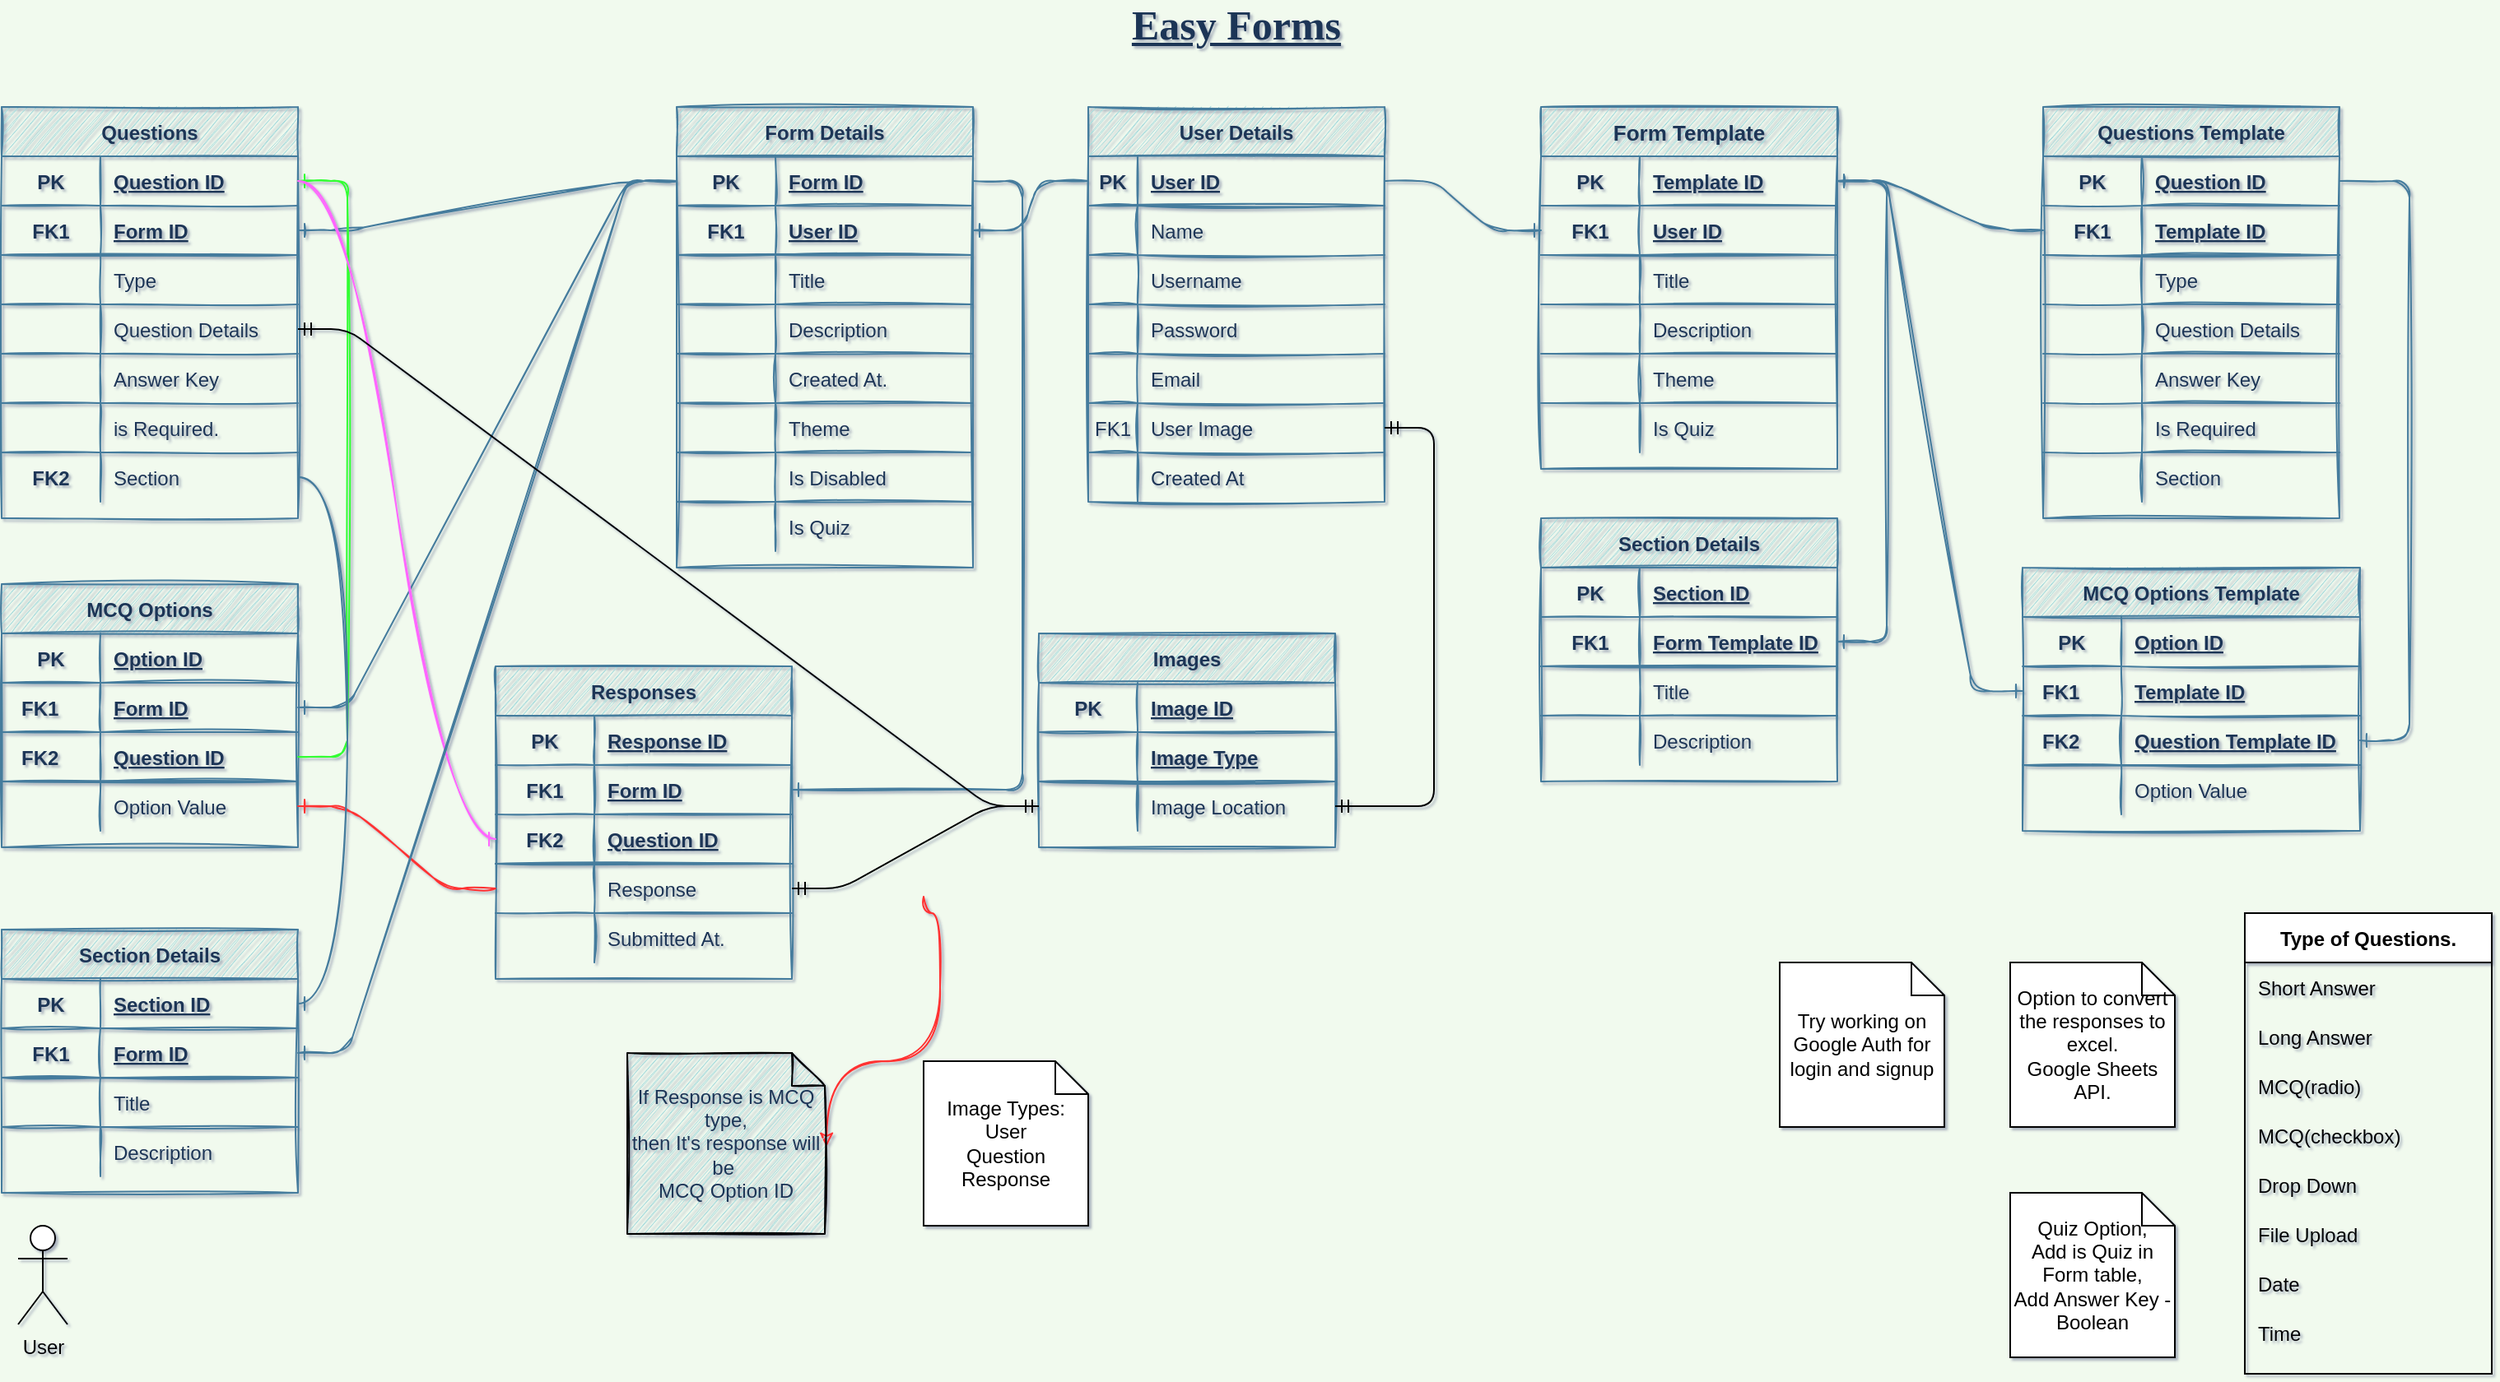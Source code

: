 <mxfile version="15.0.4" type="github">
  <diagram id="j92RiWuPkpGqdOamjUAV" name="Page-1">
    <mxGraphModel dx="1673" dy="840" grid="1" gridSize="10" guides="1" tooltips="1" connect="1" arrows="1" fold="1" page="1" pageScale="1" pageWidth="1600" pageHeight="900" background="#F1FAEE" math="0" shadow="1">
      <root>
        <mxCell id="0" />
        <mxCell id="1" parent="0" />
        <mxCell id="sQLV5Q3G_cSaotpBcgOI-18" value="" style="edgeStyle=entityRelationEdgeStyle;fontSize=12;html=1;endArrow=ERone;endFill=1;labelBackgroundColor=#F1FAEE;strokeColor=#457B9D;fontColor=#1D3557;sketch=1;" parent="1" source="jHUtb_cKRdvPXOitlypp-19" target="sQLV5Q3G_cSaotpBcgOI-14" edge="1">
          <mxGeometry width="100" height="100" relative="1" as="geometry">
            <mxPoint x="160" y="430" as="sourcePoint" />
            <mxPoint x="260" y="330" as="targetPoint" />
          </mxGeometry>
        </mxCell>
        <mxCell id="jHUtb_cKRdvPXOitlypp-1" value="User Details" style="shape=table;startSize=30;container=1;collapsible=1;childLayout=tableLayout;fixedRows=1;rowLines=1;fontStyle=1;align=center;resizeLast=1;fillColor=#A8DADC;strokeColor=#457B9D;fontColor=#1D3557;sketch=1;" parent="1" vertex="1">
          <mxGeometry x="710" y="80" width="180" height="240" as="geometry" />
        </mxCell>
        <mxCell id="jHUtb_cKRdvPXOitlypp-2" value="" style="shape=partialRectangle;collapsible=0;dropTarget=0;pointerEvents=0;fillColor=none;top=0;left=0;bottom=1;right=0;points=[[0,0.5],[1,0.5]];portConstraint=eastwest;strokeColor=#457B9D;fontColor=#1D3557;sketch=1;" parent="jHUtb_cKRdvPXOitlypp-1" vertex="1">
          <mxGeometry y="30" width="180" height="30" as="geometry" />
        </mxCell>
        <mxCell id="jHUtb_cKRdvPXOitlypp-3" value="PK" style="shape=partialRectangle;connectable=0;fillColor=none;top=0;left=0;bottom=0;right=0;fontStyle=1;overflow=hidden;strokeColor=#457B9D;fontColor=#1D3557;sketch=1;" parent="jHUtb_cKRdvPXOitlypp-2" vertex="1">
          <mxGeometry width="30" height="30" as="geometry" />
        </mxCell>
        <mxCell id="jHUtb_cKRdvPXOitlypp-4" value="User ID" style="shape=partialRectangle;connectable=0;fillColor=none;top=0;left=0;bottom=0;right=0;align=left;spacingLeft=6;fontStyle=5;overflow=hidden;strokeColor=#457B9D;fontColor=#1D3557;sketch=1;" parent="jHUtb_cKRdvPXOitlypp-2" vertex="1">
          <mxGeometry x="30" width="150" height="30" as="geometry" />
        </mxCell>
        <mxCell id="jHUtb_cKRdvPXOitlypp-5" value="" style="shape=partialRectangle;collapsible=0;dropTarget=0;pointerEvents=0;fillColor=none;top=0;left=0;bottom=0;right=0;points=[[0,0.5],[1,0.5]];portConstraint=eastwest;strokeColor=#457B9D;fontColor=#1D3557;sketch=1;" parent="jHUtb_cKRdvPXOitlypp-1" vertex="1">
          <mxGeometry y="60" width="180" height="30" as="geometry" />
        </mxCell>
        <mxCell id="jHUtb_cKRdvPXOitlypp-6" value="" style="shape=partialRectangle;connectable=0;fillColor=none;top=0;left=0;bottom=0;right=0;editable=1;overflow=hidden;strokeColor=#457B9D;fontColor=#1D3557;sketch=1;" parent="jHUtb_cKRdvPXOitlypp-5" vertex="1">
          <mxGeometry width="30" height="30" as="geometry" />
        </mxCell>
        <mxCell id="jHUtb_cKRdvPXOitlypp-7" value="Name" style="shape=partialRectangle;connectable=0;fillColor=none;top=0;left=0;bottom=0;right=0;align=left;spacingLeft=6;overflow=hidden;strokeColor=#457B9D;fontColor=#1D3557;sketch=1;" parent="jHUtb_cKRdvPXOitlypp-5" vertex="1">
          <mxGeometry x="30" width="150" height="30" as="geometry" />
        </mxCell>
        <mxCell id="jHUtb_cKRdvPXOitlypp-8" value="" style="shape=partialRectangle;collapsible=0;dropTarget=0;pointerEvents=0;fillColor=none;top=0;left=0;bottom=0;right=0;points=[[0,0.5],[1,0.5]];portConstraint=eastwest;strokeColor=#457B9D;fontColor=#1D3557;sketch=1;" parent="jHUtb_cKRdvPXOitlypp-1" vertex="1">
          <mxGeometry y="90" width="180" height="30" as="geometry" />
        </mxCell>
        <mxCell id="jHUtb_cKRdvPXOitlypp-9" value="" style="shape=partialRectangle;connectable=0;fillColor=none;top=0;left=0;bottom=0;right=0;editable=1;overflow=hidden;strokeColor=#457B9D;fontColor=#1D3557;sketch=1;" parent="jHUtb_cKRdvPXOitlypp-8" vertex="1">
          <mxGeometry width="30" height="30" as="geometry" />
        </mxCell>
        <mxCell id="jHUtb_cKRdvPXOitlypp-10" value="Username" style="shape=partialRectangle;connectable=0;fillColor=none;top=0;left=0;bottom=0;right=0;align=left;spacingLeft=6;overflow=hidden;strokeColor=#457B9D;fontColor=#1D3557;sketch=1;" parent="jHUtb_cKRdvPXOitlypp-8" vertex="1">
          <mxGeometry x="30" width="150" height="30" as="geometry" />
        </mxCell>
        <mxCell id="Y8fvc1s3DQZsDthxT6ne-1" style="shape=partialRectangle;collapsible=0;dropTarget=0;pointerEvents=0;fillColor=none;top=0;left=0;bottom=0;right=0;points=[[0,0.5],[1,0.5]];portConstraint=eastwest;strokeColor=#457B9D;fontColor=#1D3557;sketch=1;" parent="jHUtb_cKRdvPXOitlypp-1" vertex="1">
          <mxGeometry y="120" width="180" height="30" as="geometry" />
        </mxCell>
        <mxCell id="Y8fvc1s3DQZsDthxT6ne-2" style="shape=partialRectangle;connectable=0;fillColor=none;top=0;left=0;bottom=0;right=0;editable=1;overflow=hidden;strokeColor=#457B9D;fontColor=#1D3557;sketch=1;" parent="Y8fvc1s3DQZsDthxT6ne-1" vertex="1">
          <mxGeometry width="30" height="30" as="geometry" />
        </mxCell>
        <mxCell id="Y8fvc1s3DQZsDthxT6ne-3" value="Password" style="shape=partialRectangle;connectable=0;fillColor=none;top=0;left=0;bottom=0;right=0;align=left;spacingLeft=6;overflow=hidden;strokeColor=#457B9D;fontColor=#1D3557;sketch=1;" parent="Y8fvc1s3DQZsDthxT6ne-1" vertex="1">
          <mxGeometry x="30" width="150" height="30" as="geometry" />
        </mxCell>
        <mxCell id="jHUtb_cKRdvPXOitlypp-11" value="" style="shape=partialRectangle;collapsible=0;dropTarget=0;pointerEvents=0;fillColor=none;top=0;left=0;bottom=0;right=0;points=[[0,0.5],[1,0.5]];portConstraint=eastwest;strokeColor=#457B9D;fontColor=#1D3557;sketch=1;" parent="jHUtb_cKRdvPXOitlypp-1" vertex="1">
          <mxGeometry y="150" width="180" height="30" as="geometry" />
        </mxCell>
        <mxCell id="jHUtb_cKRdvPXOitlypp-12" value="" style="shape=partialRectangle;connectable=0;fillColor=none;top=0;left=0;bottom=0;right=0;editable=1;overflow=hidden;strokeColor=#457B9D;fontColor=#1D3557;sketch=1;" parent="jHUtb_cKRdvPXOitlypp-11" vertex="1">
          <mxGeometry width="30" height="30" as="geometry" />
        </mxCell>
        <mxCell id="jHUtb_cKRdvPXOitlypp-13" value="Email" style="shape=partialRectangle;connectable=0;fillColor=none;top=0;left=0;bottom=0;right=0;align=left;spacingLeft=6;overflow=hidden;strokeColor=#457B9D;fontColor=#1D3557;sketch=1;" parent="jHUtb_cKRdvPXOitlypp-11" vertex="1">
          <mxGeometry x="30" width="150" height="30" as="geometry" />
        </mxCell>
        <mxCell id="jHUtb_cKRdvPXOitlypp-64" style="shape=partialRectangle;collapsible=0;dropTarget=0;pointerEvents=0;fillColor=none;top=0;left=0;bottom=0;right=0;points=[[0,0.5],[1,0.5]];portConstraint=eastwest;strokeColor=#457B9D;fontColor=#1D3557;sketch=1;" parent="jHUtb_cKRdvPXOitlypp-1" vertex="1">
          <mxGeometry y="180" width="180" height="30" as="geometry" />
        </mxCell>
        <mxCell id="jHUtb_cKRdvPXOitlypp-65" value="FK1" style="shape=partialRectangle;connectable=0;fillColor=none;top=0;left=0;bottom=0;right=0;editable=1;overflow=hidden;strokeColor=#457B9D;fontColor=#1D3557;sketch=1;" parent="jHUtb_cKRdvPXOitlypp-64" vertex="1">
          <mxGeometry width="30" height="30" as="geometry" />
        </mxCell>
        <mxCell id="jHUtb_cKRdvPXOitlypp-66" value="User Image" style="shape=partialRectangle;connectable=0;fillColor=none;top=0;left=0;bottom=0;right=0;align=left;spacingLeft=6;overflow=hidden;strokeColor=#457B9D;fontColor=#1D3557;sketch=1;" parent="jHUtb_cKRdvPXOitlypp-64" vertex="1">
          <mxGeometry x="30" width="150" height="30" as="geometry" />
        </mxCell>
        <mxCell id="jHUtb_cKRdvPXOitlypp-15" style="shape=partialRectangle;collapsible=0;dropTarget=0;pointerEvents=0;fillColor=none;top=0;left=0;bottom=0;right=0;points=[[0,0.5],[1,0.5]];portConstraint=eastwest;strokeColor=#457B9D;fontColor=#1D3557;sketch=1;" parent="jHUtb_cKRdvPXOitlypp-1" vertex="1">
          <mxGeometry y="210" width="180" height="30" as="geometry" />
        </mxCell>
        <mxCell id="jHUtb_cKRdvPXOitlypp-16" style="shape=partialRectangle;connectable=0;fillColor=none;top=0;left=0;bottom=0;right=0;editable=1;overflow=hidden;strokeColor=#457B9D;fontColor=#1D3557;sketch=1;" parent="jHUtb_cKRdvPXOitlypp-15" vertex="1">
          <mxGeometry width="30" height="30" as="geometry" />
        </mxCell>
        <mxCell id="jHUtb_cKRdvPXOitlypp-17" value="Created At" style="shape=partialRectangle;connectable=0;fillColor=none;top=0;left=0;bottom=0;right=0;align=left;spacingLeft=6;overflow=hidden;strokeColor=#457B9D;fontColor=#1D3557;sketch=1;" parent="jHUtb_cKRdvPXOitlypp-15" vertex="1">
          <mxGeometry x="30" width="150" height="30" as="geometry" />
        </mxCell>
        <mxCell id="jHUtb_cKRdvPXOitlypp-18" value="Form Details" style="shape=table;startSize=30;container=1;collapsible=1;childLayout=tableLayout;fixedRows=1;rowLines=1;fontStyle=1;align=center;resizeLast=1;fillColor=#A8DADC;strokeColor=#457B9D;fontColor=#1D3557;sketch=1;" parent="1" vertex="1">
          <mxGeometry x="460" y="80" width="180" height="280" as="geometry" />
        </mxCell>
        <mxCell id="jHUtb_cKRdvPXOitlypp-19" value="" style="shape=partialRectangle;collapsible=0;dropTarget=0;pointerEvents=0;fillColor=none;top=0;left=0;bottom=0;right=0;points=[[0,0.5],[1,0.5]];portConstraint=eastwest;strokeColor=#457B9D;fontColor=#1D3557;sketch=1;" parent="jHUtb_cKRdvPXOitlypp-18" vertex="1">
          <mxGeometry y="30" width="180" height="30" as="geometry" />
        </mxCell>
        <mxCell id="jHUtb_cKRdvPXOitlypp-20" value="PK" style="shape=partialRectangle;connectable=0;fillColor=none;top=0;left=0;bottom=0;right=0;fontStyle=1;overflow=hidden;strokeColor=#457B9D;fontColor=#1D3557;sketch=1;" parent="jHUtb_cKRdvPXOitlypp-19" vertex="1">
          <mxGeometry width="60" height="30" as="geometry" />
        </mxCell>
        <mxCell id="jHUtb_cKRdvPXOitlypp-21" value="Form ID" style="shape=partialRectangle;connectable=0;fillColor=none;top=0;left=0;bottom=0;right=0;align=left;spacingLeft=6;fontStyle=5;overflow=hidden;strokeColor=#457B9D;fontColor=#1D3557;sketch=1;" parent="jHUtb_cKRdvPXOitlypp-19" vertex="1">
          <mxGeometry x="60" width="120" height="30" as="geometry" />
        </mxCell>
        <mxCell id="jHUtb_cKRdvPXOitlypp-22" value="" style="shape=partialRectangle;collapsible=0;dropTarget=0;pointerEvents=0;fillColor=none;top=0;left=0;bottom=1;right=0;points=[[0,0.5],[1,0.5]];portConstraint=eastwest;strokeColor=#457B9D;fontColor=#1D3557;sketch=1;" parent="jHUtb_cKRdvPXOitlypp-18" vertex="1">
          <mxGeometry y="60" width="180" height="30" as="geometry" />
        </mxCell>
        <mxCell id="jHUtb_cKRdvPXOitlypp-23" value="FK1" style="shape=partialRectangle;connectable=0;fillColor=none;top=0;left=0;bottom=0;right=0;fontStyle=1;overflow=hidden;strokeColor=#457B9D;fontColor=#1D3557;sketch=1;" parent="jHUtb_cKRdvPXOitlypp-22" vertex="1">
          <mxGeometry width="60" height="30" as="geometry" />
        </mxCell>
        <mxCell id="jHUtb_cKRdvPXOitlypp-24" value="User ID" style="shape=partialRectangle;connectable=0;fillColor=none;top=0;left=0;bottom=0;right=0;align=left;spacingLeft=6;fontStyle=5;overflow=hidden;strokeColor=#457B9D;fontColor=#1D3557;sketch=1;" parent="jHUtb_cKRdvPXOitlypp-22" vertex="1">
          <mxGeometry x="60" width="120" height="30" as="geometry" />
        </mxCell>
        <mxCell id="jHUtb_cKRdvPXOitlypp-25" value="" style="shape=partialRectangle;collapsible=0;dropTarget=0;pointerEvents=0;fillColor=none;top=0;left=0;bottom=0;right=0;points=[[0,0.5],[1,0.5]];portConstraint=eastwest;strokeColor=#457B9D;fontColor=#1D3557;sketch=1;" parent="jHUtb_cKRdvPXOitlypp-18" vertex="1">
          <mxGeometry y="90" width="180" height="30" as="geometry" />
        </mxCell>
        <mxCell id="jHUtb_cKRdvPXOitlypp-26" value="" style="shape=partialRectangle;connectable=0;fillColor=none;top=0;left=0;bottom=0;right=0;editable=1;overflow=hidden;strokeColor=#457B9D;fontColor=#1D3557;sketch=1;" parent="jHUtb_cKRdvPXOitlypp-25" vertex="1">
          <mxGeometry width="60" height="30" as="geometry" />
        </mxCell>
        <mxCell id="jHUtb_cKRdvPXOitlypp-27" value="Title" style="shape=partialRectangle;connectable=0;fillColor=none;top=0;left=0;bottom=0;right=0;align=left;spacingLeft=6;overflow=hidden;strokeColor=#457B9D;fontColor=#1D3557;sketch=1;" parent="jHUtb_cKRdvPXOitlypp-25" vertex="1">
          <mxGeometry x="60" width="120" height="30" as="geometry" />
        </mxCell>
        <mxCell id="jHUtb_cKRdvPXOitlypp-28" value="" style="shape=partialRectangle;collapsible=0;dropTarget=0;pointerEvents=0;fillColor=none;top=0;left=0;bottom=0;right=0;points=[[0,0.5],[1,0.5]];portConstraint=eastwest;strokeColor=#457B9D;fontColor=#1D3557;sketch=1;" parent="jHUtb_cKRdvPXOitlypp-18" vertex="1">
          <mxGeometry y="120" width="180" height="30" as="geometry" />
        </mxCell>
        <mxCell id="jHUtb_cKRdvPXOitlypp-29" value="" style="shape=partialRectangle;connectable=0;fillColor=none;top=0;left=0;bottom=0;right=0;editable=1;overflow=hidden;strokeColor=#457B9D;fontColor=#1D3557;sketch=1;" parent="jHUtb_cKRdvPXOitlypp-28" vertex="1">
          <mxGeometry width="60" height="30" as="geometry" />
        </mxCell>
        <mxCell id="jHUtb_cKRdvPXOitlypp-30" value="Description" style="shape=partialRectangle;connectable=0;fillColor=none;top=0;left=0;bottom=0;right=0;align=left;spacingLeft=6;overflow=hidden;strokeColor=#457B9D;fontColor=#1D3557;sketch=1;" parent="jHUtb_cKRdvPXOitlypp-28" vertex="1">
          <mxGeometry x="60" width="120" height="30" as="geometry" />
        </mxCell>
        <mxCell id="Ti5ttGNxFUEcb-BEOLVq-4" style="shape=partialRectangle;collapsible=0;dropTarget=0;pointerEvents=0;fillColor=none;top=0;left=0;bottom=0;right=0;points=[[0,0.5],[1,0.5]];portConstraint=eastwest;strokeColor=#457B9D;fontColor=#1D3557;sketch=1;" parent="jHUtb_cKRdvPXOitlypp-18" vertex="1">
          <mxGeometry y="150" width="180" height="30" as="geometry" />
        </mxCell>
        <mxCell id="Ti5ttGNxFUEcb-BEOLVq-5" style="shape=partialRectangle;connectable=0;fillColor=none;top=0;left=0;bottom=0;right=0;editable=1;overflow=hidden;strokeColor=#457B9D;fontColor=#1D3557;sketch=1;" parent="Ti5ttGNxFUEcb-BEOLVq-4" vertex="1">
          <mxGeometry width="60" height="30" as="geometry" />
        </mxCell>
        <mxCell id="Ti5ttGNxFUEcb-BEOLVq-6" value="Created At." style="shape=partialRectangle;connectable=0;fillColor=none;top=0;left=0;bottom=0;right=0;align=left;spacingLeft=6;overflow=hidden;strokeColor=#457B9D;fontColor=#1D3557;sketch=1;" parent="Ti5ttGNxFUEcb-BEOLVq-4" vertex="1">
          <mxGeometry x="60" width="120" height="30" as="geometry" />
        </mxCell>
        <mxCell id="jHUtb_cKRdvPXOitlypp-67" style="shape=partialRectangle;collapsible=0;dropTarget=0;pointerEvents=0;fillColor=none;top=0;left=0;bottom=0;right=0;points=[[0,0.5],[1,0.5]];portConstraint=eastwest;strokeColor=#457B9D;fontColor=#1D3557;sketch=1;" parent="jHUtb_cKRdvPXOitlypp-18" vertex="1">
          <mxGeometry y="180" width="180" height="30" as="geometry" />
        </mxCell>
        <mxCell id="jHUtb_cKRdvPXOitlypp-68" style="shape=partialRectangle;connectable=0;fillColor=none;top=0;left=0;bottom=0;right=0;editable=1;overflow=hidden;strokeColor=#457B9D;fontColor=#1D3557;sketch=1;" parent="jHUtb_cKRdvPXOitlypp-67" vertex="1">
          <mxGeometry width="60" height="30" as="geometry" />
        </mxCell>
        <mxCell id="jHUtb_cKRdvPXOitlypp-69" value="Theme" style="shape=partialRectangle;connectable=0;fillColor=none;top=0;left=0;bottom=0;right=0;align=left;spacingLeft=6;overflow=hidden;strokeColor=#457B9D;fontColor=#1D3557;sketch=1;" parent="jHUtb_cKRdvPXOitlypp-67" vertex="1">
          <mxGeometry x="60" width="120" height="30" as="geometry" />
        </mxCell>
        <mxCell id="jHUtb_cKRdvPXOitlypp-61" style="shape=partialRectangle;collapsible=0;dropTarget=0;pointerEvents=0;fillColor=none;top=0;left=0;bottom=0;right=0;points=[[0,0.5],[1,0.5]];portConstraint=eastwest;strokeColor=#457B9D;fontColor=#1D3557;sketch=1;" parent="jHUtb_cKRdvPXOitlypp-18" vertex="1">
          <mxGeometry y="210" width="180" height="30" as="geometry" />
        </mxCell>
        <mxCell id="jHUtb_cKRdvPXOitlypp-62" style="shape=partialRectangle;connectable=0;fillColor=none;top=0;left=0;bottom=0;right=0;editable=1;overflow=hidden;strokeColor=#457B9D;fontColor=#1D3557;sketch=1;" parent="jHUtb_cKRdvPXOitlypp-61" vertex="1">
          <mxGeometry width="60" height="30" as="geometry" />
        </mxCell>
        <mxCell id="jHUtb_cKRdvPXOitlypp-63" value="Is Disabled" style="shape=partialRectangle;connectable=0;fillColor=none;top=0;left=0;bottom=0;right=0;align=left;spacingLeft=6;overflow=hidden;strokeColor=#457B9D;fontColor=#1D3557;sketch=1;" parent="jHUtb_cKRdvPXOitlypp-61" vertex="1">
          <mxGeometry x="60" width="120" height="30" as="geometry" />
        </mxCell>
        <mxCell id="Ti5ttGNxFUEcb-BEOLVq-1" style="shape=partialRectangle;collapsible=0;dropTarget=0;pointerEvents=0;fillColor=none;top=0;left=0;bottom=0;right=0;points=[[0,0.5],[1,0.5]];portConstraint=eastwest;strokeColor=#457B9D;fontColor=#1D3557;sketch=1;" parent="jHUtb_cKRdvPXOitlypp-18" vertex="1">
          <mxGeometry y="240" width="180" height="30" as="geometry" />
        </mxCell>
        <mxCell id="Ti5ttGNxFUEcb-BEOLVq-2" style="shape=partialRectangle;connectable=0;fillColor=none;top=0;left=0;bottom=0;right=0;editable=1;overflow=hidden;strokeColor=#457B9D;fontColor=#1D3557;sketch=1;" parent="Ti5ttGNxFUEcb-BEOLVq-1" vertex="1">
          <mxGeometry width="60" height="30" as="geometry" />
        </mxCell>
        <mxCell id="Ti5ttGNxFUEcb-BEOLVq-3" value="Is Quiz" style="shape=partialRectangle;connectable=0;fillColor=none;top=0;left=0;bottom=0;right=0;align=left;spacingLeft=6;overflow=hidden;strokeColor=#457B9D;fontColor=#1D3557;sketch=1;" parent="Ti5ttGNxFUEcb-BEOLVq-1" vertex="1">
          <mxGeometry x="60" width="120" height="30" as="geometry" />
        </mxCell>
        <mxCell id="jHUtb_cKRdvPXOitlypp-47" value="" style="edgeStyle=entityRelationEdgeStyle;fontSize=12;html=1;endArrow=ERone;endFill=1;labelBackgroundColor=#F1FAEE;strokeColor=#457B9D;fontColor=#1D3557;sketch=1;" parent="1" source="jHUtb_cKRdvPXOitlypp-2" target="jHUtb_cKRdvPXOitlypp-22" edge="1">
          <mxGeometry width="100" height="100" relative="1" as="geometry">
            <mxPoint x="670" y="440" as="sourcePoint" />
            <mxPoint x="770" y="340" as="targetPoint" />
          </mxGeometry>
        </mxCell>
        <mxCell id="jHUtb_cKRdvPXOitlypp-48" value="Responses" style="shape=table;startSize=30;container=1;collapsible=1;childLayout=tableLayout;fixedRows=1;rowLines=1;fontStyle=1;align=center;resizeLast=1;fillColor=#A8DADC;strokeColor=#457B9D;fontColor=#1D3557;sketch=1;" parent="1" vertex="1">
          <mxGeometry x="350" y="420" width="180" height="190" as="geometry" />
        </mxCell>
        <mxCell id="jHUtb_cKRdvPXOitlypp-49" value="" style="shape=partialRectangle;collapsible=0;dropTarget=0;pointerEvents=0;fillColor=none;top=0;left=0;bottom=0;right=0;points=[[0,0.5],[1,0.5]];portConstraint=eastwest;strokeColor=#457B9D;fontColor=#1D3557;sketch=1;" parent="jHUtb_cKRdvPXOitlypp-48" vertex="1">
          <mxGeometry y="30" width="180" height="30" as="geometry" />
        </mxCell>
        <mxCell id="jHUtb_cKRdvPXOitlypp-50" value="PK" style="shape=partialRectangle;connectable=0;fillColor=none;top=0;left=0;bottom=0;right=0;fontStyle=1;overflow=hidden;strokeColor=#457B9D;fontColor=#1D3557;sketch=1;" parent="jHUtb_cKRdvPXOitlypp-49" vertex="1">
          <mxGeometry width="60" height="30" as="geometry" />
        </mxCell>
        <mxCell id="jHUtb_cKRdvPXOitlypp-51" value="Response ID" style="shape=partialRectangle;connectable=0;fillColor=none;top=0;left=0;bottom=0;right=0;align=left;spacingLeft=6;fontStyle=5;overflow=hidden;strokeColor=#457B9D;fontColor=#1D3557;sketch=1;" parent="jHUtb_cKRdvPXOitlypp-49" vertex="1">
          <mxGeometry x="60" width="120" height="30" as="geometry" />
        </mxCell>
        <mxCell id="jHUtb_cKRdvPXOitlypp-118" style="shape=partialRectangle;collapsible=0;dropTarget=0;pointerEvents=0;fillColor=none;top=0;left=0;bottom=0;right=0;points=[[0,0.5],[1,0.5]];portConstraint=eastwest;strokeColor=#457B9D;fontColor=#1D3557;sketch=1;" parent="jHUtb_cKRdvPXOitlypp-48" vertex="1">
          <mxGeometry y="60" width="180" height="30" as="geometry" />
        </mxCell>
        <mxCell id="jHUtb_cKRdvPXOitlypp-119" value="FK1" style="shape=partialRectangle;connectable=0;fillColor=none;top=0;left=0;bottom=0;right=0;fontStyle=1;overflow=hidden;strokeColor=#457B9D;fontColor=#1D3557;sketch=1;" parent="jHUtb_cKRdvPXOitlypp-118" vertex="1">
          <mxGeometry width="60" height="30" as="geometry" />
        </mxCell>
        <mxCell id="jHUtb_cKRdvPXOitlypp-120" value="Form ID" style="shape=partialRectangle;connectable=0;fillColor=none;top=0;left=0;bottom=0;right=0;align=left;spacingLeft=6;fontStyle=5;overflow=hidden;strokeColor=#457B9D;fontColor=#1D3557;sketch=1;" parent="jHUtb_cKRdvPXOitlypp-118" vertex="1">
          <mxGeometry x="60" width="120" height="30" as="geometry" />
        </mxCell>
        <mxCell id="jHUtb_cKRdvPXOitlypp-52" value="" style="shape=partialRectangle;collapsible=0;dropTarget=0;pointerEvents=0;fillColor=none;top=0;left=0;bottom=1;right=0;points=[[0,0.5],[1,0.5]];portConstraint=eastwest;strokeColor=#457B9D;fontColor=#1D3557;sketch=1;" parent="jHUtb_cKRdvPXOitlypp-48" vertex="1">
          <mxGeometry y="90" width="180" height="30" as="geometry" />
        </mxCell>
        <mxCell id="jHUtb_cKRdvPXOitlypp-53" value="FK2" style="shape=partialRectangle;connectable=0;fillColor=none;top=0;left=0;bottom=0;right=0;fontStyle=1;overflow=hidden;strokeColor=#457B9D;fontColor=#1D3557;sketch=1;" parent="jHUtb_cKRdvPXOitlypp-52" vertex="1">
          <mxGeometry width="60" height="30" as="geometry" />
        </mxCell>
        <mxCell id="jHUtb_cKRdvPXOitlypp-54" value="Question ID" style="shape=partialRectangle;connectable=0;fillColor=none;top=0;left=0;bottom=0;right=0;align=left;spacingLeft=6;fontStyle=5;overflow=hidden;strokeColor=#457B9D;fontColor=#1D3557;sketch=1;" parent="jHUtb_cKRdvPXOitlypp-52" vertex="1">
          <mxGeometry x="60" width="120" height="30" as="geometry" />
        </mxCell>
        <mxCell id="jHUtb_cKRdvPXOitlypp-55" value="" style="shape=partialRectangle;collapsible=0;dropTarget=0;pointerEvents=0;fillColor=none;top=0;left=0;bottom=0;right=0;points=[[0,0.5],[1,0.5]];portConstraint=eastwest;strokeColor=#457B9D;fontColor=#1D3557;sketch=1;" parent="jHUtb_cKRdvPXOitlypp-48" vertex="1">
          <mxGeometry y="120" width="180" height="30" as="geometry" />
        </mxCell>
        <mxCell id="jHUtb_cKRdvPXOitlypp-56" value="" style="shape=partialRectangle;connectable=0;fillColor=none;top=0;left=0;bottom=0;right=0;editable=1;overflow=hidden;strokeColor=#457B9D;fontColor=#1D3557;sketch=1;" parent="jHUtb_cKRdvPXOitlypp-55" vertex="1">
          <mxGeometry width="60" height="30" as="geometry" />
        </mxCell>
        <mxCell id="jHUtb_cKRdvPXOitlypp-57" value="Response" style="shape=partialRectangle;connectable=0;fillColor=none;top=0;left=0;bottom=0;right=0;align=left;spacingLeft=6;overflow=hidden;strokeColor=#457B9D;fontColor=#1D3557;sketch=1;" parent="jHUtb_cKRdvPXOitlypp-55" vertex="1">
          <mxGeometry x="60" width="120" height="30" as="geometry" />
        </mxCell>
        <mxCell id="Ti5ttGNxFUEcb-BEOLVq-7" style="shape=partialRectangle;collapsible=0;dropTarget=0;pointerEvents=0;fillColor=none;top=0;left=0;bottom=0;right=0;points=[[0,0.5],[1,0.5]];portConstraint=eastwest;strokeColor=#457B9D;fontColor=#1D3557;sketch=1;" parent="jHUtb_cKRdvPXOitlypp-48" vertex="1">
          <mxGeometry y="150" width="180" height="30" as="geometry" />
        </mxCell>
        <mxCell id="Ti5ttGNxFUEcb-BEOLVq-8" style="shape=partialRectangle;connectable=0;fillColor=none;top=0;left=0;bottom=0;right=0;editable=1;overflow=hidden;strokeColor=#457B9D;fontColor=#1D3557;sketch=1;" parent="Ti5ttGNxFUEcb-BEOLVq-7" vertex="1">
          <mxGeometry width="60" height="30" as="geometry" />
        </mxCell>
        <mxCell id="Ti5ttGNxFUEcb-BEOLVq-9" value="Submitted At." style="shape=partialRectangle;connectable=0;fillColor=none;top=0;left=0;bottom=0;right=0;align=left;spacingLeft=6;overflow=hidden;strokeColor=#457B9D;fontColor=#1D3557;sketch=1;" parent="Ti5ttGNxFUEcb-BEOLVq-7" vertex="1">
          <mxGeometry x="60" width="120" height="30" as="geometry" />
        </mxCell>
        <mxCell id="jHUtb_cKRdvPXOitlypp-83" value="" style="edgeStyle=entityRelationEdgeStyle;fontSize=12;html=1;endArrow=ERone;endFill=1;labelBackgroundColor=#F1FAEE;strokeColor=#457B9D;fontColor=#1D3557;sketch=1;" parent="1" source="jHUtb_cKRdvPXOitlypp-19" target="jHUtb_cKRdvPXOitlypp-74" edge="1">
          <mxGeometry width="100" height="100" relative="1" as="geometry">
            <mxPoint x="160" y="460" as="sourcePoint" />
            <mxPoint x="260" y="360" as="targetPoint" />
          </mxGeometry>
        </mxCell>
        <mxCell id="jHUtb_cKRdvPXOitlypp-97" value="Easy Forms" style="text;html=1;strokeColor=none;fillColor=none;align=center;verticalAlign=middle;whiteSpace=wrap;fontFamily=montserrat;fontSource=https%3A%2F%2Ffonts.googleapis.com%2Fcss%3Ffamily%3Dmontserrat;fontSize=25;fontStyle=5;fontColor=#1D3557;sketch=1;" parent="1" vertex="1">
          <mxGeometry x="615" y="20" width="370" height="20" as="geometry" />
        </mxCell>
        <mxCell id="jHUtb_cKRdvPXOitlypp-98" value="Form Template" style="shape=table;startSize=30;container=1;collapsible=1;childLayout=tableLayout;fixedRows=1;rowLines=1;fontStyle=1;align=center;resizeLast=1;fontFamily=Helvetica;fontSize=13;strokeWidth=1;fillColor=#A8DADC;strokeColor=#457B9D;fontColor=#1D3557;sketch=1;" parent="1" vertex="1">
          <mxGeometry x="985" y="80" width="180" height="220" as="geometry" />
        </mxCell>
        <mxCell id="jHUtb_cKRdvPXOitlypp-99" value="" style="shape=partialRectangle;collapsible=0;dropTarget=0;pointerEvents=0;fillColor=none;top=0;left=0;bottom=0;right=0;points=[[0,0.5],[1,0.5]];portConstraint=eastwest;strokeColor=#457B9D;fontColor=#1D3557;sketch=1;" parent="jHUtb_cKRdvPXOitlypp-98" vertex="1">
          <mxGeometry y="30" width="180" height="30" as="geometry" />
        </mxCell>
        <mxCell id="jHUtb_cKRdvPXOitlypp-100" value="PK" style="shape=partialRectangle;connectable=0;fillColor=none;top=0;left=0;bottom=0;right=0;fontStyle=1;overflow=hidden;strokeColor=#457B9D;fontColor=#1D3557;sketch=1;" parent="jHUtb_cKRdvPXOitlypp-99" vertex="1">
          <mxGeometry width="60" height="30" as="geometry" />
        </mxCell>
        <mxCell id="jHUtb_cKRdvPXOitlypp-101" value="Template ID" style="shape=partialRectangle;connectable=0;fillColor=none;top=0;left=0;bottom=0;right=0;align=left;spacingLeft=6;fontStyle=5;overflow=hidden;strokeColor=#457B9D;fontColor=#1D3557;sketch=1;" parent="jHUtb_cKRdvPXOitlypp-99" vertex="1">
          <mxGeometry x="60" width="120" height="30" as="geometry" />
        </mxCell>
        <mxCell id="jHUtb_cKRdvPXOitlypp-102" value="" style="shape=partialRectangle;collapsible=0;dropTarget=0;pointerEvents=0;fillColor=none;top=0;left=0;bottom=1;right=0;points=[[0,0.5],[1,0.5]];portConstraint=eastwest;strokeColor=#457B9D;fontColor=#1D3557;sketch=1;" parent="jHUtb_cKRdvPXOitlypp-98" vertex="1">
          <mxGeometry y="60" width="180" height="30" as="geometry" />
        </mxCell>
        <mxCell id="jHUtb_cKRdvPXOitlypp-103" value="FK1" style="shape=partialRectangle;connectable=0;fillColor=none;top=0;left=0;bottom=0;right=0;fontStyle=1;overflow=hidden;strokeColor=#457B9D;fontColor=#1D3557;sketch=1;" parent="jHUtb_cKRdvPXOitlypp-102" vertex="1">
          <mxGeometry width="60" height="30" as="geometry" />
        </mxCell>
        <mxCell id="jHUtb_cKRdvPXOitlypp-104" value="User ID" style="shape=partialRectangle;connectable=0;fillColor=none;top=0;left=0;bottom=0;right=0;align=left;spacingLeft=6;fontStyle=5;overflow=hidden;strokeColor=#457B9D;fontColor=#1D3557;sketch=1;" parent="jHUtb_cKRdvPXOitlypp-102" vertex="1">
          <mxGeometry x="60" width="120" height="30" as="geometry" />
        </mxCell>
        <mxCell id="jHUtb_cKRdvPXOitlypp-105" value="" style="shape=partialRectangle;collapsible=0;dropTarget=0;pointerEvents=0;fillColor=none;top=0;left=0;bottom=0;right=0;points=[[0,0.5],[1,0.5]];portConstraint=eastwest;strokeColor=#457B9D;fontColor=#1D3557;sketch=1;" parent="jHUtb_cKRdvPXOitlypp-98" vertex="1">
          <mxGeometry y="90" width="180" height="30" as="geometry" />
        </mxCell>
        <mxCell id="jHUtb_cKRdvPXOitlypp-106" value="" style="shape=partialRectangle;connectable=0;fillColor=none;top=0;left=0;bottom=0;right=0;editable=1;overflow=hidden;strokeColor=#457B9D;fontColor=#1D3557;sketch=1;" parent="jHUtb_cKRdvPXOitlypp-105" vertex="1">
          <mxGeometry width="60" height="30" as="geometry" />
        </mxCell>
        <mxCell id="jHUtb_cKRdvPXOitlypp-107" value="Title" style="shape=partialRectangle;connectable=0;fillColor=none;top=0;left=0;bottom=0;right=0;align=left;spacingLeft=6;overflow=hidden;strokeColor=#457B9D;fontColor=#1D3557;sketch=1;" parent="jHUtb_cKRdvPXOitlypp-105" vertex="1">
          <mxGeometry x="60" width="120" height="30" as="geometry" />
        </mxCell>
        <mxCell id="jHUtb_cKRdvPXOitlypp-108" value="" style="shape=partialRectangle;collapsible=0;dropTarget=0;pointerEvents=0;fillColor=none;top=0;left=0;bottom=0;right=0;points=[[0,0.5],[1,0.5]];portConstraint=eastwest;strokeColor=#457B9D;fontColor=#1D3557;sketch=1;" parent="jHUtb_cKRdvPXOitlypp-98" vertex="1">
          <mxGeometry y="120" width="180" height="30" as="geometry" />
        </mxCell>
        <mxCell id="jHUtb_cKRdvPXOitlypp-109" value="" style="shape=partialRectangle;connectable=0;fillColor=none;top=0;left=0;bottom=0;right=0;editable=1;overflow=hidden;strokeColor=#457B9D;fontColor=#1D3557;sketch=1;" parent="jHUtb_cKRdvPXOitlypp-108" vertex="1">
          <mxGeometry width="60" height="30" as="geometry" />
        </mxCell>
        <mxCell id="jHUtb_cKRdvPXOitlypp-110" value="Description" style="shape=partialRectangle;connectable=0;fillColor=none;top=0;left=0;bottom=0;right=0;align=left;spacingLeft=6;overflow=hidden;strokeColor=#457B9D;fontColor=#1D3557;sketch=1;" parent="jHUtb_cKRdvPXOitlypp-108" vertex="1">
          <mxGeometry x="60" width="120" height="30" as="geometry" />
        </mxCell>
        <mxCell id="sQLV5Q3G_cSaotpBcgOI-20" style="shape=partialRectangle;collapsible=0;dropTarget=0;pointerEvents=0;fillColor=none;top=0;left=0;bottom=0;right=0;points=[[0,0.5],[1,0.5]];portConstraint=eastwest;strokeColor=#457B9D;fontColor=#1D3557;sketch=1;" parent="jHUtb_cKRdvPXOitlypp-98" vertex="1">
          <mxGeometry y="150" width="180" height="30" as="geometry" />
        </mxCell>
        <mxCell id="sQLV5Q3G_cSaotpBcgOI-21" style="shape=partialRectangle;connectable=0;fillColor=none;top=0;left=0;bottom=0;right=0;editable=1;overflow=hidden;strokeColor=#457B9D;fontColor=#1D3557;sketch=1;" parent="sQLV5Q3G_cSaotpBcgOI-20" vertex="1">
          <mxGeometry width="60" height="30" as="geometry" />
        </mxCell>
        <mxCell id="sQLV5Q3G_cSaotpBcgOI-22" value="Theme" style="shape=partialRectangle;connectable=0;fillColor=none;top=0;left=0;bottom=0;right=0;align=left;spacingLeft=6;overflow=hidden;strokeColor=#457B9D;fontColor=#1D3557;sketch=1;" parent="sQLV5Q3G_cSaotpBcgOI-20" vertex="1">
          <mxGeometry x="60" width="120" height="30" as="geometry" />
        </mxCell>
        <mxCell id="Ti5ttGNxFUEcb-BEOLVq-58" style="shape=partialRectangle;collapsible=0;dropTarget=0;pointerEvents=0;fillColor=none;top=0;left=0;bottom=0;right=0;points=[[0,0.5],[1,0.5]];portConstraint=eastwest;strokeColor=#457B9D;fontColor=#1D3557;sketch=1;" parent="jHUtb_cKRdvPXOitlypp-98" vertex="1">
          <mxGeometry y="180" width="180" height="30" as="geometry" />
        </mxCell>
        <mxCell id="Ti5ttGNxFUEcb-BEOLVq-59" style="shape=partialRectangle;connectable=0;fillColor=none;top=0;left=0;bottom=0;right=0;editable=1;overflow=hidden;strokeColor=#457B9D;fontColor=#1D3557;sketch=1;" parent="Ti5ttGNxFUEcb-BEOLVq-58" vertex="1">
          <mxGeometry width="60" height="30" as="geometry" />
        </mxCell>
        <mxCell id="Ti5ttGNxFUEcb-BEOLVq-60" value="Is Quiz" style="shape=partialRectangle;connectable=0;fillColor=none;top=0;left=0;bottom=0;right=0;align=left;spacingLeft=6;overflow=hidden;strokeColor=#457B9D;fontColor=#1D3557;sketch=1;" parent="Ti5ttGNxFUEcb-BEOLVq-58" vertex="1">
          <mxGeometry x="60" width="120" height="30" as="geometry" />
        </mxCell>
        <mxCell id="jHUtb_cKRdvPXOitlypp-111" value="" style="edgeStyle=entityRelationEdgeStyle;fontSize=12;html=1;endArrow=ERone;endFill=1;labelBackgroundColor=#F1FAEE;fontColor=#1D3557;strokeColor=#457B9D;sketch=1;" parent="1" source="jHUtb_cKRdvPXOitlypp-2" target="jHUtb_cKRdvPXOitlypp-102" edge="1">
          <mxGeometry width="100" height="100" relative="1" as="geometry">
            <mxPoint x="330" y="135" as="sourcePoint" />
            <mxPoint x="560" y="165" as="targetPoint" />
          </mxGeometry>
        </mxCell>
        <mxCell id="jHUtb_cKRdvPXOitlypp-121" value="" style="edgeStyle=entityRelationEdgeStyle;fontSize=12;html=1;endArrow=ERone;endFill=1;labelBackgroundColor=#F1FAEE;strokeColor=#457B9D;fontColor=#1D3557;sketch=1;" parent="1" source="jHUtb_cKRdvPXOitlypp-19" target="jHUtb_cKRdvPXOitlypp-118" edge="1">
          <mxGeometry width="100" height="100" relative="1" as="geometry">
            <mxPoint x="230" y="155" as="sourcePoint" />
            <mxPoint x="340" y="185" as="targetPoint" />
          </mxGeometry>
        </mxCell>
        <mxCell id="sQLV5Q3G_cSaotpBcgOI-1" value="MCQ Options" style="shape=table;startSize=30;container=1;collapsible=1;childLayout=tableLayout;fixedRows=1;rowLines=1;fontStyle=1;align=center;resizeLast=1;fillColor=#A8DADC;strokeColor=#457B9D;fontColor=#1D3557;sketch=1;" parent="1" vertex="1">
          <mxGeometry x="50" y="370" width="180" height="160" as="geometry" />
        </mxCell>
        <mxCell id="sQLV5Q3G_cSaotpBcgOI-2" value="" style="shape=partialRectangle;collapsible=0;dropTarget=0;pointerEvents=0;fillColor=none;top=0;left=0;bottom=0;right=0;points=[[0,0.5],[1,0.5]];portConstraint=eastwest;strokeColor=#457B9D;fontColor=#1D3557;sketch=1;" parent="sQLV5Q3G_cSaotpBcgOI-1" vertex="1">
          <mxGeometry y="30" width="180" height="30" as="geometry" />
        </mxCell>
        <mxCell id="sQLV5Q3G_cSaotpBcgOI-3" value="PK" style="shape=partialRectangle;connectable=0;fillColor=none;top=0;left=0;bottom=0;right=0;fontStyle=1;overflow=hidden;strokeColor=#457B9D;fontColor=#1D3557;sketch=1;" parent="sQLV5Q3G_cSaotpBcgOI-2" vertex="1">
          <mxGeometry width="60" height="30" as="geometry" />
        </mxCell>
        <mxCell id="sQLV5Q3G_cSaotpBcgOI-4" value="Option ID" style="shape=partialRectangle;connectable=0;fillColor=none;top=0;left=0;bottom=0;right=0;align=left;spacingLeft=6;fontStyle=5;overflow=hidden;strokeColor=#457B9D;fontColor=#1D3557;sketch=1;" parent="sQLV5Q3G_cSaotpBcgOI-2" vertex="1">
          <mxGeometry x="60" width="120" height="30" as="geometry" />
        </mxCell>
        <mxCell id="sQLV5Q3G_cSaotpBcgOI-14" style="shape=partialRectangle;collapsible=0;dropTarget=0;pointerEvents=0;fillColor=none;top=0;left=0;bottom=0;right=0;points=[[0,0.5],[1,0.5]];portConstraint=eastwest;strokeColor=#457B9D;fontColor=#1D3557;sketch=1;" parent="sQLV5Q3G_cSaotpBcgOI-1" vertex="1">
          <mxGeometry y="60" width="180" height="30" as="geometry" />
        </mxCell>
        <mxCell id="sQLV5Q3G_cSaotpBcgOI-15" value="FK1    " style="shape=partialRectangle;connectable=0;fillColor=none;top=0;left=0;bottom=0;right=0;fontStyle=1;overflow=hidden;strokeColor=#457B9D;fontColor=#1D3557;sketch=1;" parent="sQLV5Q3G_cSaotpBcgOI-14" vertex="1">
          <mxGeometry width="60" height="30" as="geometry" />
        </mxCell>
        <mxCell id="sQLV5Q3G_cSaotpBcgOI-16" value="Form ID" style="shape=partialRectangle;connectable=0;fillColor=none;top=0;left=0;bottom=0;right=0;align=left;spacingLeft=6;fontStyle=5;overflow=hidden;strokeColor=#457B9D;fontColor=#1D3557;sketch=1;" parent="sQLV5Q3G_cSaotpBcgOI-14" vertex="1">
          <mxGeometry x="60" width="120" height="30" as="geometry" />
        </mxCell>
        <mxCell id="sQLV5Q3G_cSaotpBcgOI-5" value="" style="shape=partialRectangle;collapsible=0;dropTarget=0;pointerEvents=0;fillColor=none;top=0;left=0;bottom=1;right=0;points=[[0,0.5],[1,0.5]];portConstraint=eastwest;strokeColor=#457B9D;fontColor=#1D3557;sketch=1;" parent="sQLV5Q3G_cSaotpBcgOI-1" vertex="1">
          <mxGeometry y="90" width="180" height="30" as="geometry" />
        </mxCell>
        <mxCell id="sQLV5Q3G_cSaotpBcgOI-6" value="FK2    " style="shape=partialRectangle;connectable=0;fillColor=none;top=0;left=0;bottom=0;right=0;fontStyle=1;overflow=hidden;strokeColor=#457B9D;fontColor=#1D3557;sketch=1;" parent="sQLV5Q3G_cSaotpBcgOI-5" vertex="1">
          <mxGeometry width="60" height="30" as="geometry" />
        </mxCell>
        <mxCell id="sQLV5Q3G_cSaotpBcgOI-7" value="Question ID" style="shape=partialRectangle;connectable=0;fillColor=none;top=0;left=0;bottom=0;right=0;align=left;spacingLeft=6;fontStyle=5;overflow=hidden;strokeColor=#457B9D;fontColor=#1D3557;sketch=1;" parent="sQLV5Q3G_cSaotpBcgOI-5" vertex="1">
          <mxGeometry x="60" width="120" height="30" as="geometry" />
        </mxCell>
        <mxCell id="Ti5ttGNxFUEcb-BEOLVq-10" style="shape=partialRectangle;collapsible=0;dropTarget=0;pointerEvents=0;fillColor=none;top=0;left=0;bottom=0;right=0;points=[[0,0.5],[1,0.5]];portConstraint=eastwest;strokeColor=#457B9D;fontColor=#1D3557;sketch=1;" parent="sQLV5Q3G_cSaotpBcgOI-1" vertex="1">
          <mxGeometry y="120" width="180" height="30" as="geometry" />
        </mxCell>
        <mxCell id="Ti5ttGNxFUEcb-BEOLVq-11" style="shape=partialRectangle;connectable=0;fillColor=none;top=0;left=0;bottom=0;right=0;editable=1;overflow=hidden;strokeColor=#457B9D;fontColor=#1D3557;sketch=1;" parent="Ti5ttGNxFUEcb-BEOLVq-10" vertex="1">
          <mxGeometry width="60" height="30" as="geometry" />
        </mxCell>
        <mxCell id="Ti5ttGNxFUEcb-BEOLVq-12" value="Option Value" style="shape=partialRectangle;connectable=0;fillColor=none;top=0;left=0;bottom=0;right=0;align=left;spacingLeft=6;overflow=hidden;strokeColor=#457B9D;fontColor=#1D3557;sketch=1;" parent="Ti5ttGNxFUEcb-BEOLVq-10" vertex="1">
          <mxGeometry x="60" width="120" height="30" as="geometry" />
        </mxCell>
        <mxCell id="jHUtb_cKRdvPXOitlypp-70" value="Questions" style="shape=table;startSize=30;container=1;collapsible=1;childLayout=tableLayout;fixedRows=1;rowLines=1;fontStyle=1;align=center;resizeLast=1;fillColor=#A8DADC;strokeColor=#457B9D;fontColor=#1D3557;sketch=1;" parent="1" vertex="1">
          <mxGeometry x="50" y="80" width="180" height="250" as="geometry" />
        </mxCell>
        <mxCell id="jHUtb_cKRdvPXOitlypp-71" value="" style="shape=partialRectangle;collapsible=0;dropTarget=0;pointerEvents=0;fillColor=none;top=0;left=0;bottom=0;right=0;points=[[0,0.5],[1,0.5]];portConstraint=eastwest;strokeColor=#457B9D;fontColor=#1D3557;sketch=1;" parent="jHUtb_cKRdvPXOitlypp-70" vertex="1">
          <mxGeometry y="30" width="180" height="30" as="geometry" />
        </mxCell>
        <mxCell id="jHUtb_cKRdvPXOitlypp-72" value="PK" style="shape=partialRectangle;connectable=0;fillColor=none;top=0;left=0;bottom=0;right=0;fontStyle=1;overflow=hidden;strokeColor=#457B9D;fontColor=#1D3557;sketch=1;" parent="jHUtb_cKRdvPXOitlypp-71" vertex="1">
          <mxGeometry width="60" height="30" as="geometry" />
        </mxCell>
        <mxCell id="jHUtb_cKRdvPXOitlypp-73" value="Question ID" style="shape=partialRectangle;connectable=0;fillColor=none;top=0;left=0;bottom=0;right=0;align=left;spacingLeft=6;fontStyle=5;overflow=hidden;strokeColor=#457B9D;fontColor=#1D3557;sketch=1;" parent="jHUtb_cKRdvPXOitlypp-71" vertex="1">
          <mxGeometry x="60" width="120" height="30" as="geometry" />
        </mxCell>
        <mxCell id="jHUtb_cKRdvPXOitlypp-74" value="" style="shape=partialRectangle;collapsible=0;dropTarget=0;pointerEvents=0;fillColor=none;top=0;left=0;bottom=1;right=0;points=[[0,0.5],[1,0.5]];portConstraint=eastwest;strokeColor=#457B9D;fontColor=#1D3557;sketch=1;" parent="jHUtb_cKRdvPXOitlypp-70" vertex="1">
          <mxGeometry y="60" width="180" height="30" as="geometry" />
        </mxCell>
        <mxCell id="jHUtb_cKRdvPXOitlypp-75" value="FK1" style="shape=partialRectangle;connectable=0;fillColor=none;top=0;left=0;bottom=0;right=0;fontStyle=1;overflow=hidden;strokeColor=#457B9D;fontColor=#1D3557;sketch=1;" parent="jHUtb_cKRdvPXOitlypp-74" vertex="1">
          <mxGeometry width="60" height="30" as="geometry" />
        </mxCell>
        <mxCell id="jHUtb_cKRdvPXOitlypp-76" value="Form ID" style="shape=partialRectangle;connectable=0;fillColor=none;top=0;left=0;bottom=0;right=0;align=left;spacingLeft=6;fontStyle=5;overflow=hidden;strokeColor=#457B9D;fontColor=#1D3557;sketch=1;" parent="jHUtb_cKRdvPXOitlypp-74" vertex="1">
          <mxGeometry x="60" width="120" height="30" as="geometry" />
        </mxCell>
        <mxCell id="jHUtb_cKRdvPXOitlypp-77" value="" style="shape=partialRectangle;collapsible=0;dropTarget=0;pointerEvents=0;fillColor=none;top=0;left=0;bottom=0;right=0;points=[[0,0.5],[1,0.5]];portConstraint=eastwest;strokeColor=#457B9D;fontColor=#1D3557;sketch=1;" parent="jHUtb_cKRdvPXOitlypp-70" vertex="1">
          <mxGeometry y="90" width="180" height="30" as="geometry" />
        </mxCell>
        <mxCell id="jHUtb_cKRdvPXOitlypp-78" value="" style="shape=partialRectangle;connectable=0;fillColor=none;top=0;left=0;bottom=0;right=0;editable=1;overflow=hidden;strokeColor=#457B9D;fontColor=#1D3557;sketch=1;" parent="jHUtb_cKRdvPXOitlypp-77" vertex="1">
          <mxGeometry width="60" height="30" as="geometry" />
        </mxCell>
        <mxCell id="jHUtb_cKRdvPXOitlypp-79" value="Type" style="shape=partialRectangle;connectable=0;fillColor=none;top=0;left=0;bottom=0;right=0;align=left;spacingLeft=6;overflow=hidden;strokeColor=#457B9D;fontColor=#1D3557;sketch=1;" parent="jHUtb_cKRdvPXOitlypp-77" vertex="1">
          <mxGeometry x="60" width="120" height="30" as="geometry" />
        </mxCell>
        <mxCell id="jHUtb_cKRdvPXOitlypp-80" value="" style="shape=partialRectangle;collapsible=0;dropTarget=0;pointerEvents=0;fillColor=none;top=0;left=0;bottom=0;right=0;points=[[0,0.5],[1,0.5]];portConstraint=eastwest;strokeColor=#457B9D;fontColor=#1D3557;sketch=1;" parent="jHUtb_cKRdvPXOitlypp-70" vertex="1">
          <mxGeometry y="120" width="180" height="30" as="geometry" />
        </mxCell>
        <mxCell id="jHUtb_cKRdvPXOitlypp-81" value="" style="shape=partialRectangle;connectable=0;fillColor=none;top=0;left=0;bottom=0;right=0;editable=1;overflow=hidden;strokeColor=#457B9D;fontColor=#1D3557;sketch=1;" parent="jHUtb_cKRdvPXOitlypp-80" vertex="1">
          <mxGeometry width="60" height="30" as="geometry" />
        </mxCell>
        <mxCell id="jHUtb_cKRdvPXOitlypp-82" value="Question Details" style="shape=partialRectangle;connectable=0;fillColor=none;top=0;left=0;bottom=0;right=0;align=left;spacingLeft=6;overflow=hidden;strokeColor=#457B9D;fontColor=#1D3557;sketch=1;" parent="jHUtb_cKRdvPXOitlypp-80" vertex="1">
          <mxGeometry x="60" width="120" height="30" as="geometry" />
        </mxCell>
        <mxCell id="Y8fvc1s3DQZsDthxT6ne-4" style="shape=partialRectangle;collapsible=0;dropTarget=0;pointerEvents=0;fillColor=none;top=0;left=0;bottom=0;right=0;points=[[0,0.5],[1,0.5]];portConstraint=eastwest;strokeColor=#457B9D;fontColor=#1D3557;sketch=1;" parent="jHUtb_cKRdvPXOitlypp-70" vertex="1">
          <mxGeometry y="150" width="180" height="30" as="geometry" />
        </mxCell>
        <mxCell id="Y8fvc1s3DQZsDthxT6ne-5" style="shape=partialRectangle;connectable=0;fillColor=none;top=0;left=0;bottom=0;right=0;editable=1;overflow=hidden;strokeColor=#457B9D;fontColor=#1D3557;sketch=1;" parent="Y8fvc1s3DQZsDthxT6ne-4" vertex="1">
          <mxGeometry width="60" height="30" as="geometry" />
        </mxCell>
        <mxCell id="Y8fvc1s3DQZsDthxT6ne-6" value="Answer Key" style="shape=partialRectangle;connectable=0;fillColor=none;top=0;left=0;bottom=0;right=0;align=left;spacingLeft=6;overflow=hidden;strokeColor=#457B9D;fontColor=#1D3557;sketch=1;" parent="Y8fvc1s3DQZsDthxT6ne-4" vertex="1">
          <mxGeometry x="60" width="120" height="30" as="geometry" />
        </mxCell>
        <mxCell id="Ti5ttGNxFUEcb-BEOLVq-26" style="shape=partialRectangle;collapsible=0;dropTarget=0;pointerEvents=0;fillColor=none;top=0;left=0;bottom=0;right=0;points=[[0,0.5],[1,0.5]];portConstraint=eastwest;strokeColor=#457B9D;fontColor=#1D3557;sketch=1;" parent="jHUtb_cKRdvPXOitlypp-70" vertex="1">
          <mxGeometry y="180" width="180" height="30" as="geometry" />
        </mxCell>
        <mxCell id="Ti5ttGNxFUEcb-BEOLVq-27" style="shape=partialRectangle;connectable=0;fillColor=none;top=0;left=0;bottom=0;right=0;editable=1;overflow=hidden;strokeColor=#457B9D;fontColor=#1D3557;sketch=1;" parent="Ti5ttGNxFUEcb-BEOLVq-26" vertex="1">
          <mxGeometry width="60" height="30" as="geometry" />
        </mxCell>
        <mxCell id="Ti5ttGNxFUEcb-BEOLVq-28" value="is Required." style="shape=partialRectangle;connectable=0;fillColor=none;top=0;left=0;bottom=0;right=0;align=left;spacingLeft=6;overflow=hidden;strokeColor=#457B9D;fontColor=#1D3557;sketch=1;" parent="Ti5ttGNxFUEcb-BEOLVq-26" vertex="1">
          <mxGeometry x="60" width="120" height="30" as="geometry" />
        </mxCell>
        <mxCell id="sQLV5Q3G_cSaotpBcgOI-45" style="shape=partialRectangle;collapsible=0;dropTarget=0;pointerEvents=0;fillColor=none;top=0;left=0;bottom=0;right=0;points=[[0,0.5],[1,0.5]];portConstraint=eastwest;strokeColor=#457B9D;fontColor=#1D3557;sketch=1;" parent="jHUtb_cKRdvPXOitlypp-70" vertex="1">
          <mxGeometry y="210" width="180" height="30" as="geometry" />
        </mxCell>
        <mxCell id="sQLV5Q3G_cSaotpBcgOI-46" value="FK2" style="shape=partialRectangle;connectable=0;fillColor=none;top=0;left=0;bottom=0;right=0;editable=1;overflow=hidden;strokeColor=#457B9D;fontColor=#1D3557;sketch=1;fontStyle=1" parent="sQLV5Q3G_cSaotpBcgOI-45" vertex="1">
          <mxGeometry width="60" height="30" as="geometry" />
        </mxCell>
        <mxCell id="sQLV5Q3G_cSaotpBcgOI-47" value="Section" style="shape=partialRectangle;connectable=0;fillColor=none;top=0;left=0;bottom=0;right=0;align=left;spacingLeft=6;overflow=hidden;strokeColor=#457B9D;fontColor=#1D3557;sketch=1;" parent="sQLV5Q3G_cSaotpBcgOI-45" vertex="1">
          <mxGeometry x="60" width="120" height="30" as="geometry" />
        </mxCell>
        <mxCell id="sQLV5Q3G_cSaotpBcgOI-19" value="" style="edgeStyle=entityRelationEdgeStyle;fontSize=12;html=1;endArrow=ERone;endFill=1;labelBackgroundColor=#F1FAEE;fontColor=#1D3557;strokeColor=#33FF33;sketch=1;" parent="1" source="sQLV5Q3G_cSaotpBcgOI-5" target="jHUtb_cKRdvPXOitlypp-71" edge="1">
          <mxGeometry width="100" height="100" relative="1" as="geometry">
            <mxPoint x="160" y="430" as="sourcePoint" />
            <mxPoint x="260" y="330" as="targetPoint" />
          </mxGeometry>
        </mxCell>
        <mxCell id="sQLV5Q3G_cSaotpBcgOI-24" value="" style="edgeStyle=entityRelationEdgeStyle;fontSize=12;html=1;endArrow=ERone;endFill=1;fillColor=#A8DADC;labelBackgroundColor=#F1FAEE;fontColor=#1D3557;strokeColor=#FF3333;sketch=1;" parent="1" source="jHUtb_cKRdvPXOitlypp-55" target="Ti5ttGNxFUEcb-BEOLVq-10" edge="1">
          <mxGeometry width="100" height="100" relative="1" as="geometry">
            <mxPoint x="630" y="530" as="sourcePoint" />
            <mxPoint x="300" y="410" as="targetPoint" />
          </mxGeometry>
        </mxCell>
        <mxCell id="sQLV5Q3G_cSaotpBcgOI-25" value="" style="endArrow=classic;html=1;labelBackgroundColor=#F1FAEE;fontColor=#1D3557;strokeColor=#FF3333;sketch=1;entryX=1.009;entryY=0.517;entryDx=0;entryDy=0;entryPerimeter=0;edgeStyle=orthogonalEdgeStyle;curved=1;" parent="1" target="sQLV5Q3G_cSaotpBcgOI-48" edge="1">
          <mxGeometry width="50" height="50" relative="1" as="geometry">
            <mxPoint x="610" y="560" as="sourcePoint" />
            <mxPoint x="366" y="650.0" as="targetPoint" />
            <Array as="points">
              <mxPoint x="610" y="570" />
              <mxPoint x="620" y="570" />
              <mxPoint x="620" y="660" />
              <mxPoint x="551" y="660" />
            </Array>
          </mxGeometry>
        </mxCell>
        <mxCell id="jHUtb_cKRdvPXOitlypp-85" value="" style="edgeStyle=entityRelationEdgeStyle;fontSize=12;html=1;endArrow=ERone;endFill=1;labelBackgroundColor=#F1FAEE;fontColor=#1D3557;strokeColor=#FF66FF;curved=1;sketch=1;" parent="1" source="jHUtb_cKRdvPXOitlypp-71" target="jHUtb_cKRdvPXOitlypp-52" edge="1">
          <mxGeometry width="100" height="100" relative="1" as="geometry">
            <mxPoint x="10" y="120" as="sourcePoint" />
            <mxPoint x="40" y="635" as="targetPoint" />
          </mxGeometry>
        </mxCell>
        <mxCell id="sQLV5Q3G_cSaotpBcgOI-48" value="&lt;span style=&quot;text-align: left&quot;&gt;If Response is MCQ type,&lt;/span&gt;&lt;br style=&quot;padding: 0px ; margin: 0px ; text-align: left&quot;&gt;&lt;span style=&quot;text-align: left&quot;&gt;then It&#39;s response will be&amp;nbsp;&lt;/span&gt;&lt;br style=&quot;padding: 0px ; margin: 0px ; text-align: left&quot;&gt;&lt;span style=&quot;text-align: left&quot;&gt;MCQ Option ID&lt;/span&gt;" style="shape=note;size=20;whiteSpace=wrap;html=1;fontColor=#1D3557;strokeColor=#000000;fillColor=#A8DADC;sketch=1;" parent="1" vertex="1">
          <mxGeometry x="430" y="655" width="120" height="110" as="geometry" />
        </mxCell>
        <mxCell id="sQLV5Q3G_cSaotpBcgOI-49" value="Questions Template" style="shape=table;startSize=30;container=1;collapsible=1;childLayout=tableLayout;fixedRows=1;rowLines=1;fontStyle=1;align=center;resizeLast=1;fillColor=#A8DADC;strokeColor=#457B9D;fontColor=#1D3557;sketch=1;" parent="1" vertex="1">
          <mxGeometry x="1290" y="80" width="180" height="250" as="geometry" />
        </mxCell>
        <mxCell id="sQLV5Q3G_cSaotpBcgOI-50" value="" style="shape=partialRectangle;collapsible=0;dropTarget=0;pointerEvents=0;fillColor=none;top=0;left=0;bottom=0;right=0;points=[[0,0.5],[1,0.5]];portConstraint=eastwest;strokeColor=#457B9D;fontColor=#1D3557;sketch=1;" parent="sQLV5Q3G_cSaotpBcgOI-49" vertex="1">
          <mxGeometry y="30" width="180" height="30" as="geometry" />
        </mxCell>
        <mxCell id="sQLV5Q3G_cSaotpBcgOI-51" value="PK" style="shape=partialRectangle;connectable=0;fillColor=none;top=0;left=0;bottom=0;right=0;fontStyle=1;overflow=hidden;strokeColor=#457B9D;fontColor=#1D3557;sketch=1;" parent="sQLV5Q3G_cSaotpBcgOI-50" vertex="1">
          <mxGeometry width="60" height="30" as="geometry" />
        </mxCell>
        <mxCell id="sQLV5Q3G_cSaotpBcgOI-52" value="Question ID" style="shape=partialRectangle;connectable=0;fillColor=none;top=0;left=0;bottom=0;right=0;align=left;spacingLeft=6;fontStyle=5;overflow=hidden;strokeColor=#457B9D;fontColor=#1D3557;sketch=1;" parent="sQLV5Q3G_cSaotpBcgOI-50" vertex="1">
          <mxGeometry x="60" width="120" height="30" as="geometry" />
        </mxCell>
        <mxCell id="sQLV5Q3G_cSaotpBcgOI-53" value="" style="shape=partialRectangle;collapsible=0;dropTarget=0;pointerEvents=0;fillColor=none;top=0;left=0;bottom=1;right=0;points=[[0,0.5],[1,0.5]];portConstraint=eastwest;strokeColor=#457B9D;fontColor=#1D3557;sketch=1;" parent="sQLV5Q3G_cSaotpBcgOI-49" vertex="1">
          <mxGeometry y="60" width="180" height="30" as="geometry" />
        </mxCell>
        <mxCell id="sQLV5Q3G_cSaotpBcgOI-54" value="FK1" style="shape=partialRectangle;connectable=0;fillColor=none;top=0;left=0;bottom=0;right=0;fontStyle=1;overflow=hidden;strokeColor=#457B9D;fontColor=#1D3557;sketch=1;" parent="sQLV5Q3G_cSaotpBcgOI-53" vertex="1">
          <mxGeometry width="60" height="30" as="geometry" />
        </mxCell>
        <mxCell id="sQLV5Q3G_cSaotpBcgOI-55" value="Template ID" style="shape=partialRectangle;connectable=0;fillColor=none;top=0;left=0;bottom=0;right=0;align=left;spacingLeft=6;fontStyle=5;overflow=hidden;strokeColor=#457B9D;fontColor=#1D3557;sketch=1;" parent="sQLV5Q3G_cSaotpBcgOI-53" vertex="1">
          <mxGeometry x="60" width="120" height="30" as="geometry" />
        </mxCell>
        <mxCell id="sQLV5Q3G_cSaotpBcgOI-56" value="" style="shape=partialRectangle;collapsible=0;dropTarget=0;pointerEvents=0;fillColor=none;top=0;left=0;bottom=0;right=0;points=[[0,0.5],[1,0.5]];portConstraint=eastwest;strokeColor=#457B9D;fontColor=#1D3557;sketch=1;" parent="sQLV5Q3G_cSaotpBcgOI-49" vertex="1">
          <mxGeometry y="90" width="180" height="30" as="geometry" />
        </mxCell>
        <mxCell id="sQLV5Q3G_cSaotpBcgOI-57" value="" style="shape=partialRectangle;connectable=0;fillColor=none;top=0;left=0;bottom=0;right=0;editable=1;overflow=hidden;strokeColor=#457B9D;fontColor=#1D3557;sketch=1;" parent="sQLV5Q3G_cSaotpBcgOI-56" vertex="1">
          <mxGeometry width="60" height="30" as="geometry" />
        </mxCell>
        <mxCell id="sQLV5Q3G_cSaotpBcgOI-58" value="Type" style="shape=partialRectangle;connectable=0;fillColor=none;top=0;left=0;bottom=0;right=0;align=left;spacingLeft=6;overflow=hidden;strokeColor=#457B9D;fontColor=#1D3557;sketch=1;" parent="sQLV5Q3G_cSaotpBcgOI-56" vertex="1">
          <mxGeometry x="60" width="120" height="30" as="geometry" />
        </mxCell>
        <mxCell id="sQLV5Q3G_cSaotpBcgOI-59" value="" style="shape=partialRectangle;collapsible=0;dropTarget=0;pointerEvents=0;fillColor=none;top=0;left=0;bottom=0;right=0;points=[[0,0.5],[1,0.5]];portConstraint=eastwest;strokeColor=#457B9D;fontColor=#1D3557;sketch=1;" parent="sQLV5Q3G_cSaotpBcgOI-49" vertex="1">
          <mxGeometry y="120" width="180" height="30" as="geometry" />
        </mxCell>
        <mxCell id="sQLV5Q3G_cSaotpBcgOI-60" value="" style="shape=partialRectangle;connectable=0;fillColor=none;top=0;left=0;bottom=0;right=0;editable=1;overflow=hidden;strokeColor=#457B9D;fontColor=#1D3557;sketch=1;" parent="sQLV5Q3G_cSaotpBcgOI-59" vertex="1">
          <mxGeometry width="60" height="30" as="geometry" />
        </mxCell>
        <mxCell id="sQLV5Q3G_cSaotpBcgOI-61" value="Question Details" style="shape=partialRectangle;connectable=0;fillColor=none;top=0;left=0;bottom=0;right=0;align=left;spacingLeft=6;overflow=hidden;strokeColor=#457B9D;fontColor=#1D3557;sketch=1;" parent="sQLV5Q3G_cSaotpBcgOI-59" vertex="1">
          <mxGeometry x="60" width="120" height="30" as="geometry" />
        </mxCell>
        <mxCell id="Y8fvc1s3DQZsDthxT6ne-7" style="shape=partialRectangle;collapsible=0;dropTarget=0;pointerEvents=0;fillColor=none;top=0;left=0;bottom=0;right=0;points=[[0,0.5],[1,0.5]];portConstraint=eastwest;strokeColor=#457B9D;fontColor=#1D3557;sketch=1;" parent="sQLV5Q3G_cSaotpBcgOI-49" vertex="1">
          <mxGeometry y="150" width="180" height="30" as="geometry" />
        </mxCell>
        <mxCell id="Y8fvc1s3DQZsDthxT6ne-8" style="shape=partialRectangle;connectable=0;fillColor=none;top=0;left=0;bottom=0;right=0;editable=1;overflow=hidden;strokeColor=#457B9D;fontColor=#1D3557;sketch=1;" parent="Y8fvc1s3DQZsDthxT6ne-7" vertex="1">
          <mxGeometry width="60" height="30" as="geometry" />
        </mxCell>
        <mxCell id="Y8fvc1s3DQZsDthxT6ne-9" value="Answer Key" style="shape=partialRectangle;connectable=0;fillColor=none;top=0;left=0;bottom=0;right=0;align=left;spacingLeft=6;overflow=hidden;strokeColor=#457B9D;fontColor=#1D3557;sketch=1;" parent="Y8fvc1s3DQZsDthxT6ne-7" vertex="1">
          <mxGeometry x="60" width="120" height="30" as="geometry" />
        </mxCell>
        <mxCell id="Ti5ttGNxFUEcb-BEOLVq-29" style="shape=partialRectangle;collapsible=0;dropTarget=0;pointerEvents=0;fillColor=none;top=0;left=0;bottom=0;right=0;points=[[0,0.5],[1,0.5]];portConstraint=eastwest;strokeColor=#457B9D;fontColor=#1D3557;sketch=1;" parent="sQLV5Q3G_cSaotpBcgOI-49" vertex="1">
          <mxGeometry y="180" width="180" height="30" as="geometry" />
        </mxCell>
        <mxCell id="Ti5ttGNxFUEcb-BEOLVq-30" style="shape=partialRectangle;connectable=0;fillColor=none;top=0;left=0;bottom=0;right=0;editable=1;overflow=hidden;strokeColor=#457B9D;fontColor=#1D3557;sketch=1;" parent="Ti5ttGNxFUEcb-BEOLVq-29" vertex="1">
          <mxGeometry width="60" height="30" as="geometry" />
        </mxCell>
        <mxCell id="Ti5ttGNxFUEcb-BEOLVq-31" value="Is Required" style="shape=partialRectangle;connectable=0;fillColor=none;top=0;left=0;bottom=0;right=0;align=left;spacingLeft=6;overflow=hidden;strokeColor=#457B9D;fontColor=#1D3557;sketch=1;" parent="Ti5ttGNxFUEcb-BEOLVq-29" vertex="1">
          <mxGeometry x="60" width="120" height="30" as="geometry" />
        </mxCell>
        <mxCell id="sQLV5Q3G_cSaotpBcgOI-62" style="shape=partialRectangle;collapsible=0;dropTarget=0;pointerEvents=0;fillColor=none;top=0;left=0;bottom=0;right=0;points=[[0,0.5],[1,0.5]];portConstraint=eastwest;strokeColor=#457B9D;fontColor=#1D3557;sketch=1;" parent="sQLV5Q3G_cSaotpBcgOI-49" vertex="1">
          <mxGeometry y="210" width="180" height="30" as="geometry" />
        </mxCell>
        <mxCell id="sQLV5Q3G_cSaotpBcgOI-63" style="shape=partialRectangle;connectable=0;fillColor=none;top=0;left=0;bottom=0;right=0;editable=1;overflow=hidden;strokeColor=#457B9D;fontColor=#1D3557;sketch=1;" parent="sQLV5Q3G_cSaotpBcgOI-62" vertex="1">
          <mxGeometry width="60" height="30" as="geometry" />
        </mxCell>
        <mxCell id="sQLV5Q3G_cSaotpBcgOI-64" value="Section" style="shape=partialRectangle;connectable=0;fillColor=none;top=0;left=0;bottom=0;right=0;align=left;spacingLeft=6;overflow=hidden;strokeColor=#457B9D;fontColor=#1D3557;sketch=1;" parent="sQLV5Q3G_cSaotpBcgOI-62" vertex="1">
          <mxGeometry x="60" width="120" height="30" as="geometry" />
        </mxCell>
        <mxCell id="sQLV5Q3G_cSaotpBcgOI-69" value="" style="edgeStyle=entityRelationEdgeStyle;fontSize=12;html=1;endArrow=ERone;endFill=1;fontColor=#1D3557;fillColor=#A8DADC;strokeColor=#457B9D;sketch=1;" parent="1" source="sQLV5Q3G_cSaotpBcgOI-53" target="jHUtb_cKRdvPXOitlypp-99" edge="1">
          <mxGeometry width="100" height="100" relative="1" as="geometry">
            <mxPoint x="750" y="410" as="sourcePoint" />
            <mxPoint x="850" y="310" as="targetPoint" />
          </mxGeometry>
        </mxCell>
        <mxCell id="sQLV5Q3G_cSaotpBcgOI-70" value="MCQ Options Template" style="shape=table;startSize=30;container=1;collapsible=1;childLayout=tableLayout;fixedRows=1;rowLines=1;fontStyle=1;align=center;resizeLast=1;fillColor=#A8DADC;strokeColor=#457B9D;fontColor=#1D3557;sketch=1;" parent="1" vertex="1">
          <mxGeometry x="1277.5" y="360" width="205" height="160" as="geometry" />
        </mxCell>
        <mxCell id="sQLV5Q3G_cSaotpBcgOI-71" value="" style="shape=partialRectangle;collapsible=0;dropTarget=0;pointerEvents=0;fillColor=none;top=0;left=0;bottom=0;right=0;points=[[0,0.5],[1,0.5]];portConstraint=eastwest;strokeColor=#457B9D;fontColor=#1D3557;sketch=1;" parent="sQLV5Q3G_cSaotpBcgOI-70" vertex="1">
          <mxGeometry y="30" width="205" height="30" as="geometry" />
        </mxCell>
        <mxCell id="sQLV5Q3G_cSaotpBcgOI-72" value="PK" style="shape=partialRectangle;connectable=0;fillColor=none;top=0;left=0;bottom=0;right=0;fontStyle=1;overflow=hidden;strokeColor=#457B9D;fontColor=#1D3557;sketch=1;" parent="sQLV5Q3G_cSaotpBcgOI-71" vertex="1">
          <mxGeometry width="60" height="30" as="geometry" />
        </mxCell>
        <mxCell id="sQLV5Q3G_cSaotpBcgOI-73" value="Option ID" style="shape=partialRectangle;connectable=0;fillColor=none;top=0;left=0;bottom=0;right=0;align=left;spacingLeft=6;fontStyle=5;overflow=hidden;strokeColor=#457B9D;fontColor=#1D3557;sketch=1;" parent="sQLV5Q3G_cSaotpBcgOI-71" vertex="1">
          <mxGeometry x="60" width="145" height="30" as="geometry" />
        </mxCell>
        <mxCell id="sQLV5Q3G_cSaotpBcgOI-74" style="shape=partialRectangle;collapsible=0;dropTarget=0;pointerEvents=0;fillColor=none;top=0;left=0;bottom=0;right=0;points=[[0,0.5],[1,0.5]];portConstraint=eastwest;strokeColor=#457B9D;fontColor=#1D3557;sketch=1;" parent="sQLV5Q3G_cSaotpBcgOI-70" vertex="1">
          <mxGeometry y="60" width="205" height="30" as="geometry" />
        </mxCell>
        <mxCell id="sQLV5Q3G_cSaotpBcgOI-75" value="FK1    " style="shape=partialRectangle;connectable=0;fillColor=none;top=0;left=0;bottom=0;right=0;fontStyle=1;overflow=hidden;strokeColor=#457B9D;fontColor=#1D3557;sketch=1;" parent="sQLV5Q3G_cSaotpBcgOI-74" vertex="1">
          <mxGeometry width="60" height="30" as="geometry" />
        </mxCell>
        <mxCell id="sQLV5Q3G_cSaotpBcgOI-76" value="Template ID" style="shape=partialRectangle;connectable=0;fillColor=none;top=0;left=0;bottom=0;right=0;align=left;spacingLeft=6;fontStyle=5;overflow=hidden;strokeColor=#457B9D;fontColor=#1D3557;sketch=1;" parent="sQLV5Q3G_cSaotpBcgOI-74" vertex="1">
          <mxGeometry x="60" width="145" height="30" as="geometry" />
        </mxCell>
        <mxCell id="sQLV5Q3G_cSaotpBcgOI-77" value="" style="shape=partialRectangle;collapsible=0;dropTarget=0;pointerEvents=0;fillColor=none;top=0;left=0;bottom=1;right=0;points=[[0,0.5],[1,0.5]];portConstraint=eastwest;strokeColor=#457B9D;fontColor=#1D3557;sketch=1;" parent="sQLV5Q3G_cSaotpBcgOI-70" vertex="1">
          <mxGeometry y="90" width="205" height="30" as="geometry" />
        </mxCell>
        <mxCell id="sQLV5Q3G_cSaotpBcgOI-78" value="FK2    " style="shape=partialRectangle;connectable=0;fillColor=none;top=0;left=0;bottom=0;right=0;fontStyle=1;overflow=hidden;strokeColor=#457B9D;fontColor=#1D3557;sketch=1;" parent="sQLV5Q3G_cSaotpBcgOI-77" vertex="1">
          <mxGeometry width="60" height="30" as="geometry" />
        </mxCell>
        <mxCell id="sQLV5Q3G_cSaotpBcgOI-79" value="Question Template ID" style="shape=partialRectangle;connectable=0;fillColor=none;top=0;left=0;bottom=0;right=0;align=left;spacingLeft=6;fontStyle=5;overflow=hidden;strokeColor=#457B9D;fontColor=#1D3557;sketch=1;" parent="sQLV5Q3G_cSaotpBcgOI-77" vertex="1">
          <mxGeometry x="60" width="145" height="30" as="geometry" />
        </mxCell>
        <mxCell id="sQLV5Q3G_cSaotpBcgOI-80" value="" style="shape=partialRectangle;collapsible=0;dropTarget=0;pointerEvents=0;fillColor=none;top=0;left=0;bottom=0;right=0;points=[[0,0.5],[1,0.5]];portConstraint=eastwest;strokeColor=#457B9D;fontColor=#1D3557;sketch=1;" parent="sQLV5Q3G_cSaotpBcgOI-70" vertex="1">
          <mxGeometry y="120" width="205" height="30" as="geometry" />
        </mxCell>
        <mxCell id="sQLV5Q3G_cSaotpBcgOI-81" value="" style="shape=partialRectangle;connectable=0;fillColor=none;top=0;left=0;bottom=0;right=0;editable=1;overflow=hidden;strokeColor=#457B9D;fontColor=#1D3557;sketch=1;" parent="sQLV5Q3G_cSaotpBcgOI-80" vertex="1">
          <mxGeometry width="60" height="30" as="geometry" />
        </mxCell>
        <mxCell id="sQLV5Q3G_cSaotpBcgOI-82" value="Option Value" style="shape=partialRectangle;connectable=0;fillColor=none;top=0;left=0;bottom=0;right=0;align=left;spacingLeft=6;overflow=hidden;strokeColor=#457B9D;fontColor=#1D3557;sketch=1;" parent="sQLV5Q3G_cSaotpBcgOI-80" vertex="1">
          <mxGeometry x="60" width="145" height="30" as="geometry" />
        </mxCell>
        <mxCell id="sQLV5Q3G_cSaotpBcgOI-84" value="" style="edgeStyle=entityRelationEdgeStyle;fontSize=12;html=1;endArrow=ERone;endFill=1;labelBackgroundColor=#F1FAEE;fontColor=#1D3557;strokeColor=#457B9D;sketch=1;" parent="1" source="jHUtb_cKRdvPXOitlypp-99" target="sQLV5Q3G_cSaotpBcgOI-74" edge="1">
          <mxGeometry width="100" height="100" relative="1" as="geometry">
            <mxPoint x="1000" y="370" as="sourcePoint" />
            <mxPoint x="1080.0" y="400" as="targetPoint" />
          </mxGeometry>
        </mxCell>
        <mxCell id="sQLV5Q3G_cSaotpBcgOI-85" value="" style="edgeStyle=entityRelationEdgeStyle;fontSize=12;html=1;endArrow=ERone;endFill=1;labelBackgroundColor=#F1FAEE;fontColor=#1D3557;strokeColor=#457B9D;sketch=1;" parent="1" source="sQLV5Q3G_cSaotpBcgOI-50" target="sQLV5Q3G_cSaotpBcgOI-77" edge="1">
          <mxGeometry width="100" height="100" relative="1" as="geometry">
            <mxPoint x="1050" y="440" as="sourcePoint" />
            <mxPoint x="1130.0" y="470" as="targetPoint" />
          </mxGeometry>
        </mxCell>
        <mxCell id="2HtIJBLNDtkowafzYyZN-1" value="User" style="shape=umlActor;verticalLabelPosition=bottom;verticalAlign=top;html=1;outlineConnect=0;rounded=0;glass=0;strokeColor=#000000;fillColor=#ffffff;" parent="1" vertex="1">
          <mxGeometry x="60" y="760" width="30" height="60" as="geometry" />
        </mxCell>
        <mxCell id="2HtIJBLNDtkowafzYyZN-2" value="Section Details" style="shape=table;startSize=30;container=1;collapsible=1;childLayout=tableLayout;fixedRows=1;rowLines=1;fontStyle=1;align=center;resizeLast=1;fillColor=#A8DADC;strokeColor=#457B9D;fontColor=#1D3557;sketch=1;" parent="1" vertex="1">
          <mxGeometry x="50" y="580" width="180" height="160" as="geometry" />
        </mxCell>
        <mxCell id="2HtIJBLNDtkowafzYyZN-3" value="" style="shape=partialRectangle;collapsible=0;dropTarget=0;pointerEvents=0;fillColor=none;top=0;left=0;bottom=0;right=0;points=[[0,0.5],[1,0.5]];portConstraint=eastwest;strokeColor=#457B9D;fontColor=#1D3557;sketch=1;" parent="2HtIJBLNDtkowafzYyZN-2" vertex="1">
          <mxGeometry y="30" width="180" height="30" as="geometry" />
        </mxCell>
        <mxCell id="2HtIJBLNDtkowafzYyZN-4" value="PK" style="shape=partialRectangle;connectable=0;fillColor=none;top=0;left=0;bottom=0;right=0;fontStyle=1;overflow=hidden;strokeColor=#457B9D;fontColor=#1D3557;sketch=1;" parent="2HtIJBLNDtkowafzYyZN-3" vertex="1">
          <mxGeometry width="60" height="30" as="geometry" />
        </mxCell>
        <mxCell id="2HtIJBLNDtkowafzYyZN-5" value="Section ID" style="shape=partialRectangle;connectable=0;fillColor=none;top=0;left=0;bottom=0;right=0;align=left;spacingLeft=6;fontStyle=5;overflow=hidden;strokeColor=#457B9D;fontColor=#1D3557;sketch=1;" parent="2HtIJBLNDtkowafzYyZN-3" vertex="1">
          <mxGeometry x="60" width="120" height="30" as="geometry" />
        </mxCell>
        <mxCell id="2HtIJBLNDtkowafzYyZN-6" value="" style="shape=partialRectangle;collapsible=0;dropTarget=0;pointerEvents=0;fillColor=none;top=0;left=0;bottom=1;right=0;points=[[0,0.5],[1,0.5]];portConstraint=eastwest;strokeColor=#457B9D;fontColor=#1D3557;sketch=1;" parent="2HtIJBLNDtkowafzYyZN-2" vertex="1">
          <mxGeometry y="60" width="180" height="30" as="geometry" />
        </mxCell>
        <mxCell id="2HtIJBLNDtkowafzYyZN-7" value="FK1" style="shape=partialRectangle;connectable=0;fillColor=none;top=0;left=0;bottom=0;right=0;fontStyle=1;overflow=hidden;strokeColor=#457B9D;fontColor=#1D3557;sketch=1;" parent="2HtIJBLNDtkowafzYyZN-6" vertex="1">
          <mxGeometry width="60" height="30" as="geometry" />
        </mxCell>
        <mxCell id="2HtIJBLNDtkowafzYyZN-8" value="Form ID" style="shape=partialRectangle;connectable=0;fillColor=none;top=0;left=0;bottom=0;right=0;align=left;spacingLeft=6;fontStyle=5;overflow=hidden;strokeColor=#457B9D;fontColor=#1D3557;sketch=1;" parent="2HtIJBLNDtkowafzYyZN-6" vertex="1">
          <mxGeometry x="60" width="120" height="30" as="geometry" />
        </mxCell>
        <mxCell id="2HtIJBLNDtkowafzYyZN-9" value="" style="shape=partialRectangle;collapsible=0;dropTarget=0;pointerEvents=0;fillColor=none;top=0;left=0;bottom=0;right=0;points=[[0,0.5],[1,0.5]];portConstraint=eastwest;strokeColor=#457B9D;fontColor=#1D3557;sketch=1;" parent="2HtIJBLNDtkowafzYyZN-2" vertex="1">
          <mxGeometry y="90" width="180" height="30" as="geometry" />
        </mxCell>
        <mxCell id="2HtIJBLNDtkowafzYyZN-10" value="" style="shape=partialRectangle;connectable=0;fillColor=none;top=0;left=0;bottom=0;right=0;editable=1;overflow=hidden;strokeColor=#457B9D;fontColor=#1D3557;sketch=1;" parent="2HtIJBLNDtkowafzYyZN-9" vertex="1">
          <mxGeometry width="60" height="30" as="geometry" />
        </mxCell>
        <mxCell id="2HtIJBLNDtkowafzYyZN-11" value="Title" style="shape=partialRectangle;connectable=0;fillColor=none;top=0;left=0;bottom=0;right=0;align=left;spacingLeft=6;overflow=hidden;strokeColor=#457B9D;fontColor=#1D3557;sketch=1;" parent="2HtIJBLNDtkowafzYyZN-9" vertex="1">
          <mxGeometry x="60" width="120" height="30" as="geometry" />
        </mxCell>
        <mxCell id="2HtIJBLNDtkowafzYyZN-12" value="" style="shape=partialRectangle;collapsible=0;dropTarget=0;pointerEvents=0;fillColor=none;top=0;left=0;bottom=0;right=0;points=[[0,0.5],[1,0.5]];portConstraint=eastwest;strokeColor=#457B9D;fontColor=#1D3557;sketch=1;" parent="2HtIJBLNDtkowafzYyZN-2" vertex="1">
          <mxGeometry y="120" width="180" height="30" as="geometry" />
        </mxCell>
        <mxCell id="2HtIJBLNDtkowafzYyZN-13" value="" style="shape=partialRectangle;connectable=0;fillColor=none;top=0;left=0;bottom=0;right=0;editable=1;overflow=hidden;strokeColor=#457B9D;fontColor=#1D3557;sketch=1;" parent="2HtIJBLNDtkowafzYyZN-12" vertex="1">
          <mxGeometry width="60" height="30" as="geometry" />
        </mxCell>
        <mxCell id="2HtIJBLNDtkowafzYyZN-14" value="Description" style="shape=partialRectangle;connectable=0;fillColor=none;top=0;left=0;bottom=0;right=0;align=left;spacingLeft=6;overflow=hidden;strokeColor=#457B9D;fontColor=#1D3557;sketch=1;" parent="2HtIJBLNDtkowafzYyZN-12" vertex="1">
          <mxGeometry x="60" width="120" height="30" as="geometry" />
        </mxCell>
        <mxCell id="2HtIJBLNDtkowafzYyZN-18" value="" style="edgeStyle=entityRelationEdgeStyle;fontSize=12;html=1;endArrow=ERone;endFill=1;labelBackgroundColor=#F1FAEE;strokeColor=#457B9D;fontColor=#1D3557;sketch=1;" parent="1" source="jHUtb_cKRdvPXOitlypp-19" target="2HtIJBLNDtkowafzYyZN-6" edge="1">
          <mxGeometry width="100" height="100" relative="1" as="geometry">
            <mxPoint x="430" y="135" as="sourcePoint" />
            <mxPoint x="240" y="405" as="targetPoint" />
          </mxGeometry>
        </mxCell>
        <mxCell id="2HtIJBLNDtkowafzYyZN-19" value="" style="edgeStyle=entityRelationEdgeStyle;fontSize=12;html=1;endArrow=ERone;endFill=1;labelBackgroundColor=#F1FAEE;strokeColor=#457B9D;fontColor=#1D3557;sketch=1;curved=1;" parent="1" source="sQLV5Q3G_cSaotpBcgOI-45" target="2HtIJBLNDtkowafzYyZN-3" edge="1">
          <mxGeometry width="100" height="100" relative="1" as="geometry">
            <mxPoint x="430" y="135" as="sourcePoint" />
            <mxPoint x="240" y="605" as="targetPoint" />
          </mxGeometry>
        </mxCell>
        <mxCell id="Bh1R7_2AvoIwt5kmO06C-1" value="Option to convert the responses to excel.&lt;br&gt;Google Sheets API." style="shape=note;size=20;whiteSpace=wrap;html=1;" parent="1" vertex="1">
          <mxGeometry x="1270" y="600" width="100" height="100" as="geometry" />
        </mxCell>
        <mxCell id="Bh1R7_2AvoIwt5kmO06C-2" value="Quiz Option,&lt;br&gt;Add is Quiz in Form table,&lt;br&gt;Add Answer Key - Boolean" style="shape=note;size=20;whiteSpace=wrap;html=1;" parent="1" vertex="1">
          <mxGeometry x="1270" y="740" width="100" height="100" as="geometry" />
        </mxCell>
        <mxCell id="Ti5ttGNxFUEcb-BEOLVq-13" value="Section Details" style="shape=table;startSize=30;container=1;collapsible=1;childLayout=tableLayout;fixedRows=1;rowLines=1;fontStyle=1;align=center;resizeLast=1;fillColor=#A8DADC;strokeColor=#457B9D;fontColor=#1D3557;sketch=1;" parent="1" vertex="1">
          <mxGeometry x="985" y="330" width="180" height="160" as="geometry" />
        </mxCell>
        <mxCell id="Ti5ttGNxFUEcb-BEOLVq-14" value="" style="shape=partialRectangle;collapsible=0;dropTarget=0;pointerEvents=0;fillColor=none;top=0;left=0;bottom=0;right=0;points=[[0,0.5],[1,0.5]];portConstraint=eastwest;strokeColor=#457B9D;fontColor=#1D3557;sketch=1;" parent="Ti5ttGNxFUEcb-BEOLVq-13" vertex="1">
          <mxGeometry y="30" width="180" height="30" as="geometry" />
        </mxCell>
        <mxCell id="Ti5ttGNxFUEcb-BEOLVq-15" value="PK" style="shape=partialRectangle;connectable=0;fillColor=none;top=0;left=0;bottom=0;right=0;fontStyle=1;overflow=hidden;strokeColor=#457B9D;fontColor=#1D3557;sketch=1;" parent="Ti5ttGNxFUEcb-BEOLVq-14" vertex="1">
          <mxGeometry width="60" height="30" as="geometry" />
        </mxCell>
        <mxCell id="Ti5ttGNxFUEcb-BEOLVq-16" value="Section ID" style="shape=partialRectangle;connectable=0;fillColor=none;top=0;left=0;bottom=0;right=0;align=left;spacingLeft=6;fontStyle=5;overflow=hidden;strokeColor=#457B9D;fontColor=#1D3557;sketch=1;" parent="Ti5ttGNxFUEcb-BEOLVq-14" vertex="1">
          <mxGeometry x="60" width="120" height="30" as="geometry" />
        </mxCell>
        <mxCell id="Ti5ttGNxFUEcb-BEOLVq-17" value="" style="shape=partialRectangle;collapsible=0;dropTarget=0;pointerEvents=0;fillColor=none;top=0;left=0;bottom=1;right=0;points=[[0,0.5],[1,0.5]];portConstraint=eastwest;strokeColor=#457B9D;fontColor=#1D3557;sketch=1;" parent="Ti5ttGNxFUEcb-BEOLVq-13" vertex="1">
          <mxGeometry y="60" width="180" height="30" as="geometry" />
        </mxCell>
        <mxCell id="Ti5ttGNxFUEcb-BEOLVq-18" value="FK1" style="shape=partialRectangle;connectable=0;fillColor=none;top=0;left=0;bottom=0;right=0;fontStyle=1;overflow=hidden;strokeColor=#457B9D;fontColor=#1D3557;sketch=1;" parent="Ti5ttGNxFUEcb-BEOLVq-17" vertex="1">
          <mxGeometry width="60" height="30" as="geometry" />
        </mxCell>
        <mxCell id="Ti5ttGNxFUEcb-BEOLVq-19" value="Form Template ID" style="shape=partialRectangle;connectable=0;fillColor=none;top=0;left=0;bottom=0;right=0;align=left;spacingLeft=6;fontStyle=5;overflow=hidden;strokeColor=#457B9D;fontColor=#1D3557;sketch=1;" parent="Ti5ttGNxFUEcb-BEOLVq-17" vertex="1">
          <mxGeometry x="60" width="120" height="30" as="geometry" />
        </mxCell>
        <mxCell id="Ti5ttGNxFUEcb-BEOLVq-20" value="" style="shape=partialRectangle;collapsible=0;dropTarget=0;pointerEvents=0;fillColor=none;top=0;left=0;bottom=0;right=0;points=[[0,0.5],[1,0.5]];portConstraint=eastwest;strokeColor=#457B9D;fontColor=#1D3557;sketch=1;" parent="Ti5ttGNxFUEcb-BEOLVq-13" vertex="1">
          <mxGeometry y="90" width="180" height="30" as="geometry" />
        </mxCell>
        <mxCell id="Ti5ttGNxFUEcb-BEOLVq-21" value="" style="shape=partialRectangle;connectable=0;fillColor=none;top=0;left=0;bottom=0;right=0;editable=1;overflow=hidden;strokeColor=#457B9D;fontColor=#1D3557;sketch=1;" parent="Ti5ttGNxFUEcb-BEOLVq-20" vertex="1">
          <mxGeometry width="60" height="30" as="geometry" />
        </mxCell>
        <mxCell id="Ti5ttGNxFUEcb-BEOLVq-22" value="Title" style="shape=partialRectangle;connectable=0;fillColor=none;top=0;left=0;bottom=0;right=0;align=left;spacingLeft=6;overflow=hidden;strokeColor=#457B9D;fontColor=#1D3557;sketch=1;" parent="Ti5ttGNxFUEcb-BEOLVq-20" vertex="1">
          <mxGeometry x="60" width="120" height="30" as="geometry" />
        </mxCell>
        <mxCell id="Ti5ttGNxFUEcb-BEOLVq-23" value="" style="shape=partialRectangle;collapsible=0;dropTarget=0;pointerEvents=0;fillColor=none;top=0;left=0;bottom=0;right=0;points=[[0,0.5],[1,0.5]];portConstraint=eastwest;strokeColor=#457B9D;fontColor=#1D3557;sketch=1;" parent="Ti5ttGNxFUEcb-BEOLVq-13" vertex="1">
          <mxGeometry y="120" width="180" height="30" as="geometry" />
        </mxCell>
        <mxCell id="Ti5ttGNxFUEcb-BEOLVq-24" value="" style="shape=partialRectangle;connectable=0;fillColor=none;top=0;left=0;bottom=0;right=0;editable=1;overflow=hidden;strokeColor=#457B9D;fontColor=#1D3557;sketch=1;" parent="Ti5ttGNxFUEcb-BEOLVq-23" vertex="1">
          <mxGeometry width="60" height="30" as="geometry" />
        </mxCell>
        <mxCell id="Ti5ttGNxFUEcb-BEOLVq-25" value="Description" style="shape=partialRectangle;connectable=0;fillColor=none;top=0;left=0;bottom=0;right=0;align=left;spacingLeft=6;overflow=hidden;strokeColor=#457B9D;fontColor=#1D3557;sketch=1;" parent="Ti5ttGNxFUEcb-BEOLVq-23" vertex="1">
          <mxGeometry x="60" width="120" height="30" as="geometry" />
        </mxCell>
        <mxCell id="Ti5ttGNxFUEcb-BEOLVq-34" value="Type of Questions." style="shape=table;startSize=30;container=1;collapsible=1;childLayout=tableLayout;fixedRows=1;rowLines=0;fontStyle=1;align=center;resizeLast=1;" parent="1" vertex="1">
          <mxGeometry x="1412.5" y="570" width="150" height="280" as="geometry" />
        </mxCell>
        <mxCell id="Ti5ttGNxFUEcb-BEOLVq-38" value="" style="shape=partialRectangle;collapsible=0;dropTarget=0;pointerEvents=0;fillColor=none;top=0;left=0;bottom=0;right=0;points=[[0,0.5],[1,0.5]];portConstraint=eastwest;" parent="Ti5ttGNxFUEcb-BEOLVq-34" vertex="1">
          <mxGeometry y="30" width="150" height="30" as="geometry" />
        </mxCell>
        <mxCell id="Ti5ttGNxFUEcb-BEOLVq-40" value="Short Answer" style="shape=partialRectangle;connectable=0;fillColor=none;top=0;left=0;bottom=0;right=0;align=left;spacingLeft=6;overflow=hidden;" parent="Ti5ttGNxFUEcb-BEOLVq-38" vertex="1">
          <mxGeometry width="150" height="30" as="geometry" />
        </mxCell>
        <mxCell id="Ti5ttGNxFUEcb-BEOLVq-41" value="" style="shape=partialRectangle;collapsible=0;dropTarget=0;pointerEvents=0;fillColor=none;top=0;left=0;bottom=0;right=0;points=[[0,0.5],[1,0.5]];portConstraint=eastwest;" parent="Ti5ttGNxFUEcb-BEOLVq-34" vertex="1">
          <mxGeometry y="60" width="150" height="30" as="geometry" />
        </mxCell>
        <mxCell id="Ti5ttGNxFUEcb-BEOLVq-43" value="Long Answer" style="shape=partialRectangle;connectable=0;fillColor=none;top=0;left=0;bottom=0;right=0;align=left;spacingLeft=6;overflow=hidden;" parent="Ti5ttGNxFUEcb-BEOLVq-41" vertex="1">
          <mxGeometry width="150" height="30" as="geometry" />
        </mxCell>
        <mxCell id="Ti5ttGNxFUEcb-BEOLVq-44" value="" style="shape=partialRectangle;collapsible=0;dropTarget=0;pointerEvents=0;fillColor=none;top=0;left=0;bottom=0;right=0;points=[[0,0.5],[1,0.5]];portConstraint=eastwest;" parent="Ti5ttGNxFUEcb-BEOLVq-34" vertex="1">
          <mxGeometry y="90" width="150" height="30" as="geometry" />
        </mxCell>
        <mxCell id="Ti5ttGNxFUEcb-BEOLVq-46" value="MCQ(radio)" style="shape=partialRectangle;connectable=0;fillColor=none;top=0;left=0;bottom=0;right=0;align=left;spacingLeft=6;overflow=hidden;" parent="Ti5ttGNxFUEcb-BEOLVq-44" vertex="1">
          <mxGeometry width="150" height="30" as="geometry" />
        </mxCell>
        <mxCell id="Ti5ttGNxFUEcb-BEOLVq-47" style="shape=partialRectangle;collapsible=0;dropTarget=0;pointerEvents=0;fillColor=none;top=0;left=0;bottom=0;right=0;points=[[0,0.5],[1,0.5]];portConstraint=eastwest;" parent="Ti5ttGNxFUEcb-BEOLVq-34" vertex="1">
          <mxGeometry y="120" width="150" height="30" as="geometry" />
        </mxCell>
        <mxCell id="Ti5ttGNxFUEcb-BEOLVq-48" value="MCQ(checkbox)" style="shape=partialRectangle;connectable=0;fillColor=none;top=0;left=0;bottom=0;right=0;align=left;spacingLeft=6;overflow=hidden;" parent="Ti5ttGNxFUEcb-BEOLVq-47" vertex="1">
          <mxGeometry width="150" height="30" as="geometry" />
        </mxCell>
        <mxCell id="Ti5ttGNxFUEcb-BEOLVq-49" style="shape=partialRectangle;collapsible=0;dropTarget=0;pointerEvents=0;fillColor=none;top=0;left=0;bottom=0;right=0;points=[[0,0.5],[1,0.5]];portConstraint=eastwest;" parent="Ti5ttGNxFUEcb-BEOLVq-34" vertex="1">
          <mxGeometry y="150" width="150" height="30" as="geometry" />
        </mxCell>
        <mxCell id="Ti5ttGNxFUEcb-BEOLVq-50" value="Drop Down" style="shape=partialRectangle;connectable=0;fillColor=none;top=0;left=0;bottom=0;right=0;align=left;spacingLeft=6;overflow=hidden;" parent="Ti5ttGNxFUEcb-BEOLVq-49" vertex="1">
          <mxGeometry width="150" height="30" as="geometry" />
        </mxCell>
        <mxCell id="Ti5ttGNxFUEcb-BEOLVq-51" style="shape=partialRectangle;collapsible=0;dropTarget=0;pointerEvents=0;fillColor=none;top=0;left=0;bottom=0;right=0;points=[[0,0.5],[1,0.5]];portConstraint=eastwest;" parent="Ti5ttGNxFUEcb-BEOLVq-34" vertex="1">
          <mxGeometry y="180" width="150" height="30" as="geometry" />
        </mxCell>
        <mxCell id="Ti5ttGNxFUEcb-BEOLVq-52" value="File Upload" style="shape=partialRectangle;connectable=0;fillColor=none;top=0;left=0;bottom=0;right=0;align=left;spacingLeft=6;overflow=hidden;" parent="Ti5ttGNxFUEcb-BEOLVq-51" vertex="1">
          <mxGeometry width="150" height="30" as="geometry" />
        </mxCell>
        <mxCell id="Ti5ttGNxFUEcb-BEOLVq-53" style="shape=partialRectangle;collapsible=0;dropTarget=0;pointerEvents=0;fillColor=none;top=0;left=0;bottom=0;right=0;points=[[0,0.5],[1,0.5]];portConstraint=eastwest;" parent="Ti5ttGNxFUEcb-BEOLVq-34" vertex="1">
          <mxGeometry y="210" width="150" height="30" as="geometry" />
        </mxCell>
        <mxCell id="Ti5ttGNxFUEcb-BEOLVq-54" value="Date" style="shape=partialRectangle;connectable=0;fillColor=none;top=0;left=0;bottom=0;right=0;align=left;spacingLeft=6;overflow=hidden;" parent="Ti5ttGNxFUEcb-BEOLVq-53" vertex="1">
          <mxGeometry width="150" height="30" as="geometry" />
        </mxCell>
        <mxCell id="Ti5ttGNxFUEcb-BEOLVq-55" style="shape=partialRectangle;collapsible=0;dropTarget=0;pointerEvents=0;fillColor=none;top=0;left=0;bottom=0;right=0;points=[[0,0.5],[1,0.5]];portConstraint=eastwest;" parent="Ti5ttGNxFUEcb-BEOLVq-34" vertex="1">
          <mxGeometry y="240" width="150" height="30" as="geometry" />
        </mxCell>
        <mxCell id="Ti5ttGNxFUEcb-BEOLVq-56" value="Time" style="shape=partialRectangle;connectable=0;fillColor=none;top=0;left=0;bottom=0;right=0;align=left;spacingLeft=6;overflow=hidden;" parent="Ti5ttGNxFUEcb-BEOLVq-55" vertex="1">
          <mxGeometry width="150" height="30" as="geometry" />
        </mxCell>
        <mxCell id="Ti5ttGNxFUEcb-BEOLVq-57" value="" style="edgeStyle=entityRelationEdgeStyle;fontSize=12;html=1;endArrow=ERone;endFill=1;labelBackgroundColor=#F1FAEE;fontColor=#1D3557;strokeColor=#457B9D;sketch=1;" parent="1" source="jHUtb_cKRdvPXOitlypp-99" target="Ti5ttGNxFUEcb-BEOLVq-17" edge="1">
          <mxGeometry width="100" height="100" relative="1" as="geometry">
            <mxPoint x="985.0" y="570" as="sourcePoint" />
            <mxPoint x="1042.5" y="850" as="targetPoint" />
          </mxGeometry>
        </mxCell>
        <mxCell id="txavkKgL2iT4EkT0rDD2-1" value="Try working on Google Auth for login and signup" style="shape=note;size=20;whiteSpace=wrap;html=1;" parent="1" vertex="1">
          <mxGeometry x="1130" y="600" width="100" height="100" as="geometry" />
        </mxCell>
        <mxCell id="Z9r4GWGprOxjk70pZ8ka-14" value="Images" style="shape=table;startSize=30;container=1;collapsible=1;childLayout=tableLayout;fixedRows=1;rowLines=1;fontStyle=1;align=center;resizeLast=1;fillColor=#A8DADC;strokeColor=#457B9D;fontColor=#1D3557;sketch=1;" vertex="1" parent="1">
          <mxGeometry x="680" y="400" width="180" height="130" as="geometry" />
        </mxCell>
        <mxCell id="Z9r4GWGprOxjk70pZ8ka-15" value="" style="shape=partialRectangle;collapsible=0;dropTarget=0;pointerEvents=0;fillColor=none;top=0;left=0;bottom=0;right=0;points=[[0,0.5],[1,0.5]];portConstraint=eastwest;strokeColor=#457B9D;fontColor=#1D3557;sketch=1;" vertex="1" parent="Z9r4GWGprOxjk70pZ8ka-14">
          <mxGeometry y="30" width="180" height="30" as="geometry" />
        </mxCell>
        <mxCell id="Z9r4GWGprOxjk70pZ8ka-16" value="PK" style="shape=partialRectangle;connectable=0;fillColor=none;top=0;left=0;bottom=0;right=0;fontStyle=1;overflow=hidden;strokeColor=#457B9D;fontColor=#1D3557;sketch=1;" vertex="1" parent="Z9r4GWGprOxjk70pZ8ka-15">
          <mxGeometry width="60" height="30" as="geometry" />
        </mxCell>
        <mxCell id="Z9r4GWGprOxjk70pZ8ka-17" value="Image ID" style="shape=partialRectangle;connectable=0;fillColor=none;top=0;left=0;bottom=0;right=0;align=left;spacingLeft=6;fontStyle=5;overflow=hidden;strokeColor=#457B9D;fontColor=#1D3557;sketch=1;" vertex="1" parent="Z9r4GWGprOxjk70pZ8ka-15">
          <mxGeometry x="60" width="120" height="30" as="geometry" />
        </mxCell>
        <mxCell id="Z9r4GWGprOxjk70pZ8ka-18" value="" style="shape=partialRectangle;collapsible=0;dropTarget=0;pointerEvents=0;fillColor=none;top=0;left=0;bottom=1;right=0;points=[[0,0.5],[1,0.5]];portConstraint=eastwest;strokeColor=#457B9D;fontColor=#1D3557;sketch=1;" vertex="1" parent="Z9r4GWGprOxjk70pZ8ka-14">
          <mxGeometry y="60" width="180" height="30" as="geometry" />
        </mxCell>
        <mxCell id="Z9r4GWGprOxjk70pZ8ka-19" value="" style="shape=partialRectangle;connectable=0;fillColor=none;top=0;left=0;bottom=0;right=0;fontStyle=1;overflow=hidden;strokeColor=#457B9D;fontColor=#1D3557;sketch=1;" vertex="1" parent="Z9r4GWGprOxjk70pZ8ka-18">
          <mxGeometry width="60" height="30" as="geometry" />
        </mxCell>
        <mxCell id="Z9r4GWGprOxjk70pZ8ka-20" value="Image Type" style="shape=partialRectangle;connectable=0;fillColor=none;top=0;left=0;bottom=0;right=0;align=left;spacingLeft=6;fontStyle=5;overflow=hidden;strokeColor=#457B9D;fontColor=#1D3557;sketch=1;" vertex="1" parent="Z9r4GWGprOxjk70pZ8ka-18">
          <mxGeometry x="60" width="120" height="30" as="geometry" />
        </mxCell>
        <mxCell id="Z9r4GWGprOxjk70pZ8ka-21" value="" style="shape=partialRectangle;collapsible=0;dropTarget=0;pointerEvents=0;fillColor=none;top=0;left=0;bottom=0;right=0;points=[[0,0.5],[1,0.5]];portConstraint=eastwest;strokeColor=#457B9D;fontColor=#1D3557;sketch=1;" vertex="1" parent="Z9r4GWGprOxjk70pZ8ka-14">
          <mxGeometry y="90" width="180" height="30" as="geometry" />
        </mxCell>
        <mxCell id="Z9r4GWGprOxjk70pZ8ka-22" value="" style="shape=partialRectangle;connectable=0;fillColor=none;top=0;left=0;bottom=0;right=0;editable=1;overflow=hidden;strokeColor=#457B9D;fontColor=#1D3557;sketch=1;" vertex="1" parent="Z9r4GWGprOxjk70pZ8ka-21">
          <mxGeometry width="60" height="30" as="geometry" />
        </mxCell>
        <mxCell id="Z9r4GWGprOxjk70pZ8ka-23" value="Image Location" style="shape=partialRectangle;connectable=0;fillColor=none;top=0;left=0;bottom=0;right=0;align=left;spacingLeft=6;overflow=hidden;strokeColor=#457B9D;fontColor=#1D3557;sketch=1;" vertex="1" parent="Z9r4GWGprOxjk70pZ8ka-21">
          <mxGeometry x="60" width="120" height="30" as="geometry" />
        </mxCell>
        <mxCell id="Z9r4GWGprOxjk70pZ8ka-27" value="" style="edgeStyle=entityRelationEdgeStyle;fontSize=12;html=1;endArrow=ERmandOne;startArrow=ERmandOne;" edge="1" parent="1" source="jHUtb_cKRdvPXOitlypp-55" target="Z9r4GWGprOxjk70pZ8ka-21">
          <mxGeometry width="100" height="100" relative="1" as="geometry">
            <mxPoint x="750" y="510" as="sourcePoint" />
            <mxPoint x="850" y="410" as="targetPoint" />
          </mxGeometry>
        </mxCell>
        <mxCell id="Z9r4GWGprOxjk70pZ8ka-28" value="Image Types:&lt;br&gt;User&lt;br&gt;Question&lt;br&gt;Response" style="shape=note;size=20;whiteSpace=wrap;html=1;" vertex="1" parent="1">
          <mxGeometry x="610" y="660" width="100" height="100" as="geometry" />
        </mxCell>
        <mxCell id="Z9r4GWGprOxjk70pZ8ka-29" value="" style="edgeStyle=entityRelationEdgeStyle;fontSize=12;html=1;endArrow=ERmandOne;startArrow=ERmandOne;" edge="1" parent="1" source="jHUtb_cKRdvPXOitlypp-64" target="Z9r4GWGprOxjk70pZ8ka-21">
          <mxGeometry width="100" height="100" relative="1" as="geometry">
            <mxPoint x="730" y="660" as="sourcePoint" />
            <mxPoint x="840" y="600" as="targetPoint" />
          </mxGeometry>
        </mxCell>
        <mxCell id="Z9r4GWGprOxjk70pZ8ka-30" value="" style="edgeStyle=entityRelationEdgeStyle;fontSize=12;html=1;endArrow=ERmandOne;startArrow=ERmandOne;" edge="1" parent="1" source="jHUtb_cKRdvPXOitlypp-80" target="Z9r4GWGprOxjk70pZ8ka-21">
          <mxGeometry width="100" height="100" relative="1" as="geometry">
            <mxPoint x="620" y="565" as="sourcePoint" />
            <mxPoint x="730" y="505" as="targetPoint" />
          </mxGeometry>
        </mxCell>
      </root>
    </mxGraphModel>
  </diagram>
</mxfile>
